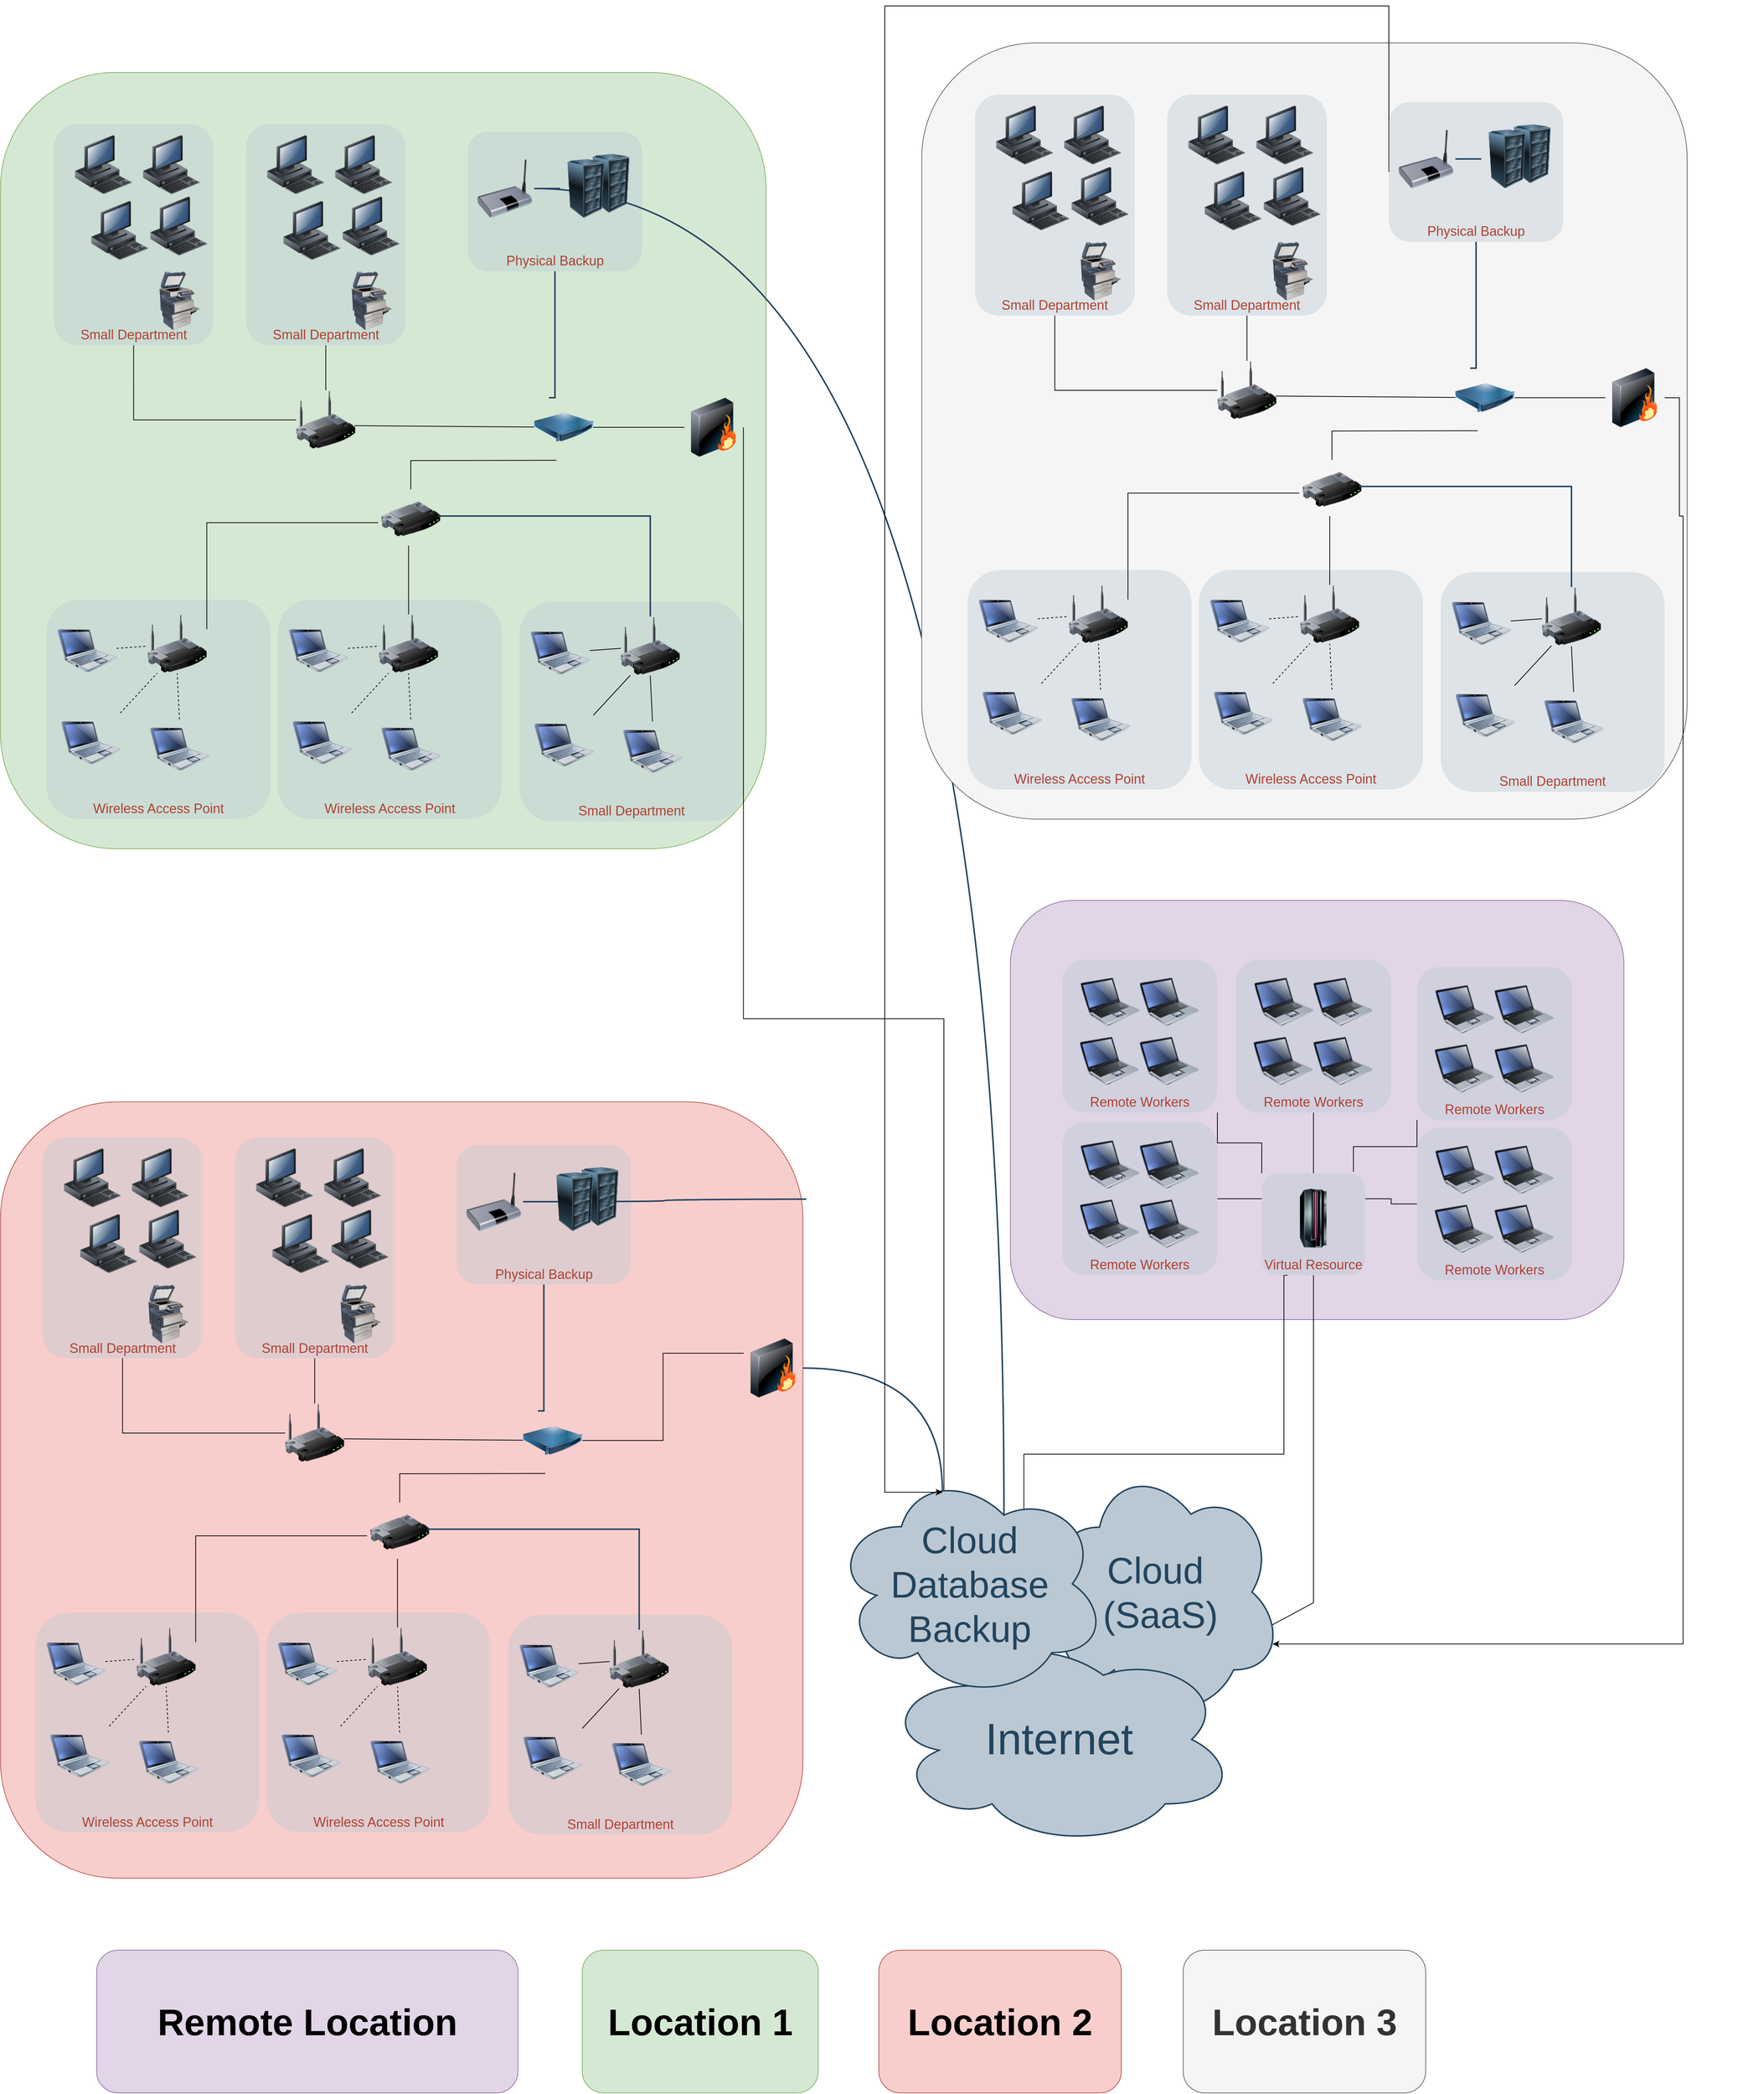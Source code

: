 <mxfile version="13.6.6" type="github"><diagram id="a45cf8ec-cd66-6f27-3ac3-be6e809c9e4a" name="Page-1"><mxGraphModel dx="6394" dy="4985" grid="1" gridSize="10" guides="1" tooltips="1" connect="1" arrows="1" fold="1" page="1" pageScale="1" pageWidth="827" pageHeight="1169" background="#ffffff" math="0" shadow="0"><root><mxCell id="0"/><mxCell id="1" parent="0"/><mxCell id="q3x9GQ3q8c6HSs58b1PT-299" value="" style="rounded=1;whiteSpace=wrap;html=1;fillColor=#e1d5e7;strokeColor=#9673a6;" parent="1" vertex="1"><mxGeometry x="-220" y="-760" width="830" height="567" as="geometry"/></mxCell><mxCell id="q3x9GQ3q8c6HSs58b1PT-297" value="" style="rounded=1;whiteSpace=wrap;html=1;fillColor=#d5e8d4;strokeColor=#82b366;" parent="1" vertex="1"><mxGeometry x="-1586.25" y="-1880" width="1035.5" height="1050" as="geometry"/></mxCell><mxCell id="q3x9GQ3q8c6HSs58b1PT-298" value="" style="rounded=1;whiteSpace=wrap;html=1;fillColor=#f8cecc;strokeColor=#b85450;" parent="1" vertex="1"><mxGeometry x="-1586.25" y="-487.5" width="1085.5" height="1050" as="geometry"/></mxCell><mxCell id="q3x9GQ3q8c6HSs58b1PT-214" style="edgeStyle=orthogonalEdgeStyle;rounded=0;orthogonalLoop=1;jettySize=auto;html=1;exitX=0.25;exitY=1;exitDx=0;exitDy=0;entryX=0.4;entryY=0.1;entryDx=0;entryDy=0;entryPerimeter=0;endArrow=none;endFill=0;" parent="1" source="0oOMgRd8COvtGgb4vuIL-229" target="19" edge="1"><mxGeometry relative="1" as="geometry"><Array as="points"><mxPoint x="150" y="-253"/><mxPoint x="150" y="-11"/><mxPoint x="-202" y="-11"/></Array></mxGeometry></mxCell><mxCell id="0oOMgRd8COvtGgb4vuIL-229" value="Virtual Resource" style="rounded=1;whiteSpace=wrap;html=1;shadow=0;strokeColor=none;fillColor=#BAC8D3;gradientColor=none;fontSize=18;fontColor=#AE4132;fontStyle=0;verticalAlign=bottom;opacity=40;strokeWidth=3;" parent="1" vertex="1"><mxGeometry x="120" y="-391" width="140" height="138" as="geometry"/></mxCell><mxCell id="0oOMgRd8COvtGgb4vuIL-195" value="Physical Backup" style="rounded=1;whiteSpace=wrap;html=1;shadow=0;strokeColor=none;fillColor=#BAC8D3;gradientColor=none;fontSize=18;fontColor=#AE4132;fontStyle=0;verticalAlign=bottom;opacity=40;strokeWidth=3;" parent="1" vertex="1"><mxGeometry x="-969.25" y="-429.5" width="236" height="189" as="geometry"/></mxCell><mxCell id="14" value="Small Department" style="rounded=1;whiteSpace=wrap;html=1;shadow=0;strokeColor=none;fillColor=#BAC8D3;gradientColor=none;fontSize=18;fontColor=#AE4132;fontStyle=0;verticalAlign=bottom;opacity=40;strokeWidth=3;" parent="1" vertex="1"><mxGeometry x="-899.25" y="206.5" width="303" height="297" as="geometry"/></mxCell><mxCell id="q3x9GQ3q8c6HSs58b1PT-209" value="" style="edgeStyle=orthogonalEdgeStyle;rounded=0;orthogonalLoop=1;jettySize=auto;html=1;endArrow=none;endFill=0;" parent="1" source="16" target="55" edge="1"><mxGeometry relative="1" as="geometry"/></mxCell><mxCell id="16" value="Small Department" style="rounded=1;whiteSpace=wrap;html=1;shadow=0;strokeColor=none;fillColor=#BAC8D3;gradientColor=none;fontSize=18;fontColor=#AE4132;verticalAlign=bottom;fontStyle=0;opacity=40;strokeWidth=3;" parent="1" vertex="1"><mxGeometry x="-1269.25" y="-439.5" width="216" height="299" as="geometry"/></mxCell><mxCell id="0oOMgRd8COvtGgb4vuIL-230" style="edgeStyle=none;rounded=0;orthogonalLoop=1;jettySize=auto;html=1;entryX=0.5;entryY=1;entryDx=0;entryDy=0;endArrow=none;endFill=0;" parent="1" source="19" target="0oOMgRd8COvtGgb4vuIL-229" edge="1"><mxGeometry relative="1" as="geometry"><Array as="points"><mxPoint x="190" y="190"/></Array></mxGeometry></mxCell><mxCell id="23" value="" style="image;html=1;image=img/lib/clip_art/networking/Bridge_128x128.png;shadow=0;strokeColor=#000000;fillColor=#FFFFFF;gradientColor=none;fontSize=18;fontColor=#F08705;fontStyle=0" parent="1" vertex="1"><mxGeometry x="-959.25" y="-392.5" width="80" height="80" as="geometry"/></mxCell><mxCell id="q3x9GQ3q8c6HSs58b1PT-212" style="edgeStyle=orthogonalEdgeStyle;rounded=0;orthogonalLoop=1;jettySize=auto;html=1;exitX=0.55;exitY=0.95;exitDx=0;exitDy=0;exitPerimeter=0;entryX=0.07;entryY=0.4;entryDx=0;entryDy=0;entryPerimeter=0;endArrow=none;endFill=0;" parent="1" source="49" target="19" edge="1"><mxGeometry relative="1" as="geometry"/></mxCell><mxCell id="0oOMgRd8COvtGgb4vuIL-209" style="edgeStyle=none;rounded=0;orthogonalLoop=1;jettySize=auto;html=1;exitX=0.5;exitY=0;exitDx=0;exitDy=0;entryX=0.375;entryY=1.058;entryDx=0;entryDy=0;entryPerimeter=0;endArrow=none;endFill=0;" parent="1" source="53" target="162" edge="1"><mxGeometry relative="1" as="geometry"><Array as="points"><mxPoint x="-1046.25" y="15.5"/></Array></mxGeometry></mxCell><mxCell id="53" value="" style="image;html=1;image=img/lib/clip_art/networking/Router_128x128.png;shadow=0;strokeColor=#000000;fillColor=#FFFFFF;gradientColor=none;fontSize=18;fontColor=#F08705;fontStyle=0" parent="1" vertex="1"><mxGeometry x="-1086.25" y="54.5" width="80" height="80" as="geometry"/></mxCell><mxCell id="0oOMgRd8COvtGgb4vuIL-205" value="" style="edgeStyle=none;rounded=0;orthogonalLoop=1;jettySize=auto;html=1;endArrow=none;endFill=0;exitX=0.986;exitY=0.597;exitDx=0;exitDy=0;exitPerimeter=0;" parent="1" source="55" target="162" edge="1"><mxGeometry relative="1" as="geometry"/></mxCell><mxCell id="q3x9GQ3q8c6HSs58b1PT-211" value="" style="edgeStyle=orthogonalEdgeStyle;rounded=0;orthogonalLoop=1;jettySize=auto;html=1;entryX=0.5;entryY=1;entryDx=0;entryDy=0;endArrow=none;endFill=0;" parent="1" source="55" target="q3x9GQ3q8c6HSs58b1PT-172" edge="1"><mxGeometry relative="1" as="geometry"><mxPoint x="-1389.25" y="-49.5" as="targetPoint"/></mxGeometry></mxCell><mxCell id="55" value="" style="image;html=1;image=img/lib/clip_art/networking/Wireless_Router_128x128.png;shadow=0;strokeColor=#000000;fillColor=#FFFFFF;gradientColor=none;fontSize=18;fontColor=#F08705;fontStyle=0" parent="1" vertex="1"><mxGeometry x="-1201.25" y="-79.5" width="80" height="80" as="geometry"/></mxCell><mxCell id="0oOMgRd8COvtGgb4vuIL-182" value="" style="edgeStyle=none;rounded=0;orthogonalLoop=1;jettySize=auto;html=1;endArrow=none;endFill=0;" parent="1" source="63" target="75" edge="1"><mxGeometry relative="1" as="geometry"/></mxCell><mxCell id="63" value="" style="image;html=1;image=img/lib/clip_art/computers/Netbook_128x128.png;shadow=0;strokeColor=#000000;fillColor=#FFFFFF;gradientColor=none;fontSize=18;fontColor=#F08705;fontStyle=0" parent="1" vertex="1"><mxGeometry x="-884.25" y="235.5" width="80" height="80" as="geometry"/></mxCell><mxCell id="0oOMgRd8COvtGgb4vuIL-180" style="edgeStyle=none;rounded=0;orthogonalLoop=1;jettySize=auto;html=1;exitX=0.5;exitY=0;exitDx=0;exitDy=0;entryX=0.5;entryY=1;entryDx=0;entryDy=0;endArrow=none;endFill=0;" parent="1" source="65" target="75" edge="1"><mxGeometry relative="1" as="geometry"/></mxCell><mxCell id="65" value="" style="image;html=1;image=img/lib/clip_art/computers/Netbook_128x128.png;shadow=0;strokeColor=#000000;fillColor=#FFFFFF;gradientColor=none;fontSize=18;fontColor=#F08705;fontStyle=0" parent="1" vertex="1"><mxGeometry x="-759.25" y="368.5" width="80" height="80" as="geometry"/></mxCell><mxCell id="75" value="" style="image;html=1;image=img/lib/clip_art/networking/Wireless_Router_128x128.png;shadow=0;strokeColor=#000000;fillColor=#FFFFFF;gradientColor=none;fontSize=18;fontColor=#F08705;fontStyle=0" parent="1" vertex="1"><mxGeometry x="-762.25" y="226.5" width="80" height="80" as="geometry"/></mxCell><mxCell id="79" value="" style="image;html=1;image=img/lib/clip_art/computers/Workstation_128x128.png;shadow=0;strokeColor=#000000;fillColor=#FFFFFF;gradientColor=none;fontSize=18;fontColor=#F08705;fontStyle=0" parent="1" vertex="1"><mxGeometry x="-1150.25" y="-424.5" width="80" height="80" as="geometry"/></mxCell><mxCell id="80" value="" style="image;html=1;image=img/lib/clip_art/computers/Workstation_128x128.png;shadow=0;strokeColor=#000000;fillColor=#FFFFFF;gradientColor=none;fontSize=18;fontColor=#F08705;fontStyle=0" parent="1" vertex="1"><mxGeometry x="-1242.25" y="-424.5" width="80" height="80" as="geometry"/></mxCell><mxCell id="82" value="" style="image;html=1;image=img/lib/clip_art/networking/Firewall_128x128.png;shadow=0;strokeColor=#000000;fillColor=#FFFFFF;gradientColor=none;fontSize=18;fontColor=#F08705;fontStyle=0" parent="1" vertex="1"><mxGeometry x="-580.75" y="-167.5" width="80" height="80" as="geometry"/></mxCell><mxCell id="83" style="edgeStyle=none;rounded=0;html=1;fontSize=18;fontColor=#F08705;endArrow=none;endFill=0;strokeColor=#23445D;strokeWidth=2;fontStyle=0" parent="1" target="23" edge="1"><mxGeometry relative="1" as="geometry"><mxPoint x="-844.25" y="-352.5" as="sourcePoint"/></mxGeometry></mxCell><mxCell id="109" style="edgeStyle=orthogonalEdgeStyle;rounded=0;html=1;startArrow=none;startFill=0;endArrow=none;endFill=0;fontSize=18;fontColor=#F08705;strokeColor=#23445D;strokeWidth=2;curved=1;fontStyle=0;exitX=1;exitY=0.5;exitDx=0;exitDy=0;entryX=0.4;entryY=0.1;entryDx=0;entryDy=0;entryPerimeter=0;" parent="1" source="82" target="49" edge="1"><mxGeometry relative="1" as="geometry"><mxPoint x="395.75" y="2.5" as="sourcePoint"/><mxPoint x="-337.11" y="-74.2" as="targetPoint"/></mxGeometry></mxCell><mxCell id="115" style="edgeStyle=orthogonalEdgeStyle;rounded=0;html=1;startArrow=none;startFill=0;endArrow=none;endFill=0;fontSize=18;fontColor=#F08705;strokeColor=#23445D;strokeWidth=2;curved=1;fontStyle=0" parent="1" source="23" edge="1"><mxGeometry relative="1" as="geometry"><mxPoint x="-496.25" y="-356.0" as="targetPoint"/></mxGeometry></mxCell><mxCell id="142" style="edgeStyle=none;rounded=0;html=1;startArrow=none;startFill=0;endArrow=none;endFill=0;fontSize=18;fontColor=#F08705;strokeColor=#23445D;strokeWidth=2;fontStyle=0" parent="1" target="75" edge="1"><mxGeometry relative="1" as="geometry"><Array as="points"><mxPoint x="-722.25" y="90.5"/></Array><mxPoint x="-1009.25" y="90.5" as="sourcePoint"/></mxGeometry></mxCell><mxCell id="149" value="" style="edgeStyle=elbowEdgeStyle;strokeWidth=2;rounded=0;endArrow=none;startArrow=none;startSize=10;endSize=10;dashed=0;html=1;strokeColor=#23445D;fontSize=18;fontColor=#F08705;startFill=0;endFill=0;fontStyle=0" parent="1" source="65" edge="1"><mxGeometry relative="1" as="geometry"><mxPoint x="-921.622" y="332.698" as="sourcePoint"/><mxPoint x="-718.721" y="448.5" as="targetPoint"/></mxGeometry></mxCell><mxCell id="151" value="" style="edgeStyle=elbowEdgeStyle;strokeWidth=2;rounded=0;endArrow=none;startArrow=none;startSize=10;endSize=10;dashed=0;html=1;strokeColor=#23445D;fontSize=18;fontColor=#F08705;startFill=0;endFill=0;fontStyle=0;exitX=0.5;exitY=1;exitDx=0;exitDy=0;entryX=0.25;entryY=0;entryDx=0;entryDy=0;" parent="1" source="0oOMgRd8COvtGgb4vuIL-195" target="162" edge="1"><mxGeometry relative="1" as="geometry"><mxPoint x="-523.426" y="-523.5" as="sourcePoint"/><mxPoint x="-979.25" y="-180.5" as="targetPoint"/><Array as="points"><mxPoint x="-851.25" y="-180.5"/></Array></mxGeometry></mxCell><mxCell id="156" value="" style="image;html=1;image=img/lib/clip_art/computers/Workstation_128x128.png;shadow=0;strokeColor=#000000;fillColor=#FFFFFF;gradientColor=none;fontSize=18;fontColor=#F08705;fontStyle=0" parent="1" vertex="1"><mxGeometry x="-1220.25" y="-335.5" width="80" height="80" as="geometry"/></mxCell><mxCell id="q3x9GQ3q8c6HSs58b1PT-213" style="edgeStyle=orthogonalEdgeStyle;rounded=0;orthogonalLoop=1;jettySize=auto;html=1;exitX=1;exitY=0.5;exitDx=0;exitDy=0;entryX=0;entryY=0.25;entryDx=0;entryDy=0;endArrow=none;endFill=0;" parent="1" source="162" target="82" edge="1"><mxGeometry relative="1" as="geometry"/></mxCell><mxCell id="162" value="" style="image;html=1;image=img/lib/clip_art/networking/Concentrator_128x128.png;shadow=0;strokeColor=#000000;fillColor=#F2F2F2;gradientColor=none;fontSize=18;fontColor=#F08705;fontStyle=0" parent="1" vertex="1"><mxGeometry x="-879.25" y="-69.5" width="80" height="80" as="geometry"/></mxCell><mxCell id="171" style="edgeStyle=orthogonalEdgeStyle;rounded=0;jumpStyle=none;html=1;exitX=0;exitY=0.5;entryX=0;entryY=0.5;shadow=0;labelBackgroundColor=none;startArrow=none;startFill=0;endArrow=classic;endFill=1;endSize=6;jettySize=auto;orthogonalLoop=1;strokeColor=#23445D;strokeWidth=2;fillColor=#F08705;fontFamily=Helvetica;fontSize=14;fontColor=#F08705;align=left;fontStyle=0" parent="1" edge="1"><mxGeometry relative="1" as="geometry"><mxPoint x="-687.25" y="-490" as="sourcePoint"/><mxPoint x="-687.25" y="-490" as="targetPoint"/></mxGeometry></mxCell><mxCell id="0oOMgRd8COvtGgb4vuIL-181" style="edgeStyle=none;rounded=0;orthogonalLoop=1;jettySize=auto;html=1;exitX=1;exitY=0;exitDx=0;exitDy=0;entryX=0.162;entryY=0.994;entryDx=0;entryDy=0;entryPerimeter=0;endArrow=none;endFill=0;" parent="1" source="64" target="75" edge="1"><mxGeometry relative="1" as="geometry"/></mxCell><mxCell id="64" value="" style="image;html=1;image=img/lib/clip_art/computers/Netbook_128x128.png;shadow=0;strokeColor=#000000;fillColor=#FFFFFF;gradientColor=none;fontSize=18;fontColor=#F08705;fontStyle=0" parent="1" vertex="1"><mxGeometry x="-879.25" y="360" width="80" height="80" as="geometry"/></mxCell><mxCell id="0oOMgRd8COvtGgb4vuIL-183" value="Wireless Access Point" style="rounded=1;whiteSpace=wrap;html=1;shadow=0;strokeColor=none;fillColor=#BAC8D3;gradientColor=none;fontSize=18;fontColor=#AE4132;fontStyle=0;verticalAlign=bottom;opacity=40;strokeWidth=3;" parent="1" vertex="1"><mxGeometry x="-1226.25" y="203.5" width="303" height="297" as="geometry"/></mxCell><mxCell id="0oOMgRd8COvtGgb4vuIL-184" value="" style="edgeStyle=none;rounded=0;orthogonalLoop=1;jettySize=auto;html=1;endArrow=none;endFill=0;dashed=1;" parent="1" source="0oOMgRd8COvtGgb4vuIL-185" target="0oOMgRd8COvtGgb4vuIL-188" edge="1"><mxGeometry relative="1" as="geometry"/></mxCell><mxCell id="0oOMgRd8COvtGgb4vuIL-185" value="" style="image;html=1;image=img/lib/clip_art/computers/Netbook_128x128.png;shadow=0;strokeColor=#000000;fillColor=#FFFFFF;gradientColor=none;fontSize=18;fontColor=#F08705;fontStyle=0" parent="1" vertex="1"><mxGeometry x="-1211.25" y="232.5" width="80" height="80" as="geometry"/></mxCell><mxCell id="0oOMgRd8COvtGgb4vuIL-186" style="edgeStyle=none;rounded=0;orthogonalLoop=1;jettySize=auto;html=1;exitX=0.5;exitY=0;exitDx=0;exitDy=0;entryX=0.5;entryY=1;entryDx=0;entryDy=0;endArrow=none;endFill=0;dashed=1;" parent="1" source="0oOMgRd8COvtGgb4vuIL-187" target="0oOMgRd8COvtGgb4vuIL-188" edge="1"><mxGeometry relative="1" as="geometry"/></mxCell><mxCell id="0oOMgRd8COvtGgb4vuIL-187" value="" style="image;html=1;image=img/lib/clip_art/computers/Netbook_128x128.png;shadow=0;strokeColor=#000000;fillColor=#FFFFFF;gradientColor=none;fontSize=18;fontColor=#F08705;fontStyle=0" parent="1" vertex="1"><mxGeometry x="-1086.25" y="365.5" width="80" height="80" as="geometry"/></mxCell><mxCell id="0oOMgRd8COvtGgb4vuIL-208" value="" style="edgeStyle=none;rounded=0;orthogonalLoop=1;jettySize=auto;html=1;endArrow=none;endFill=0;" parent="1" source="0oOMgRd8COvtGgb4vuIL-188" edge="1"><mxGeometry relative="1" as="geometry"><mxPoint x="-1049.25" y="130.5" as="targetPoint"/></mxGeometry></mxCell><mxCell id="0oOMgRd8COvtGgb4vuIL-188" value="" style="image;html=1;image=img/lib/clip_art/networking/Wireless_Router_128x128.png;shadow=0;strokeColor=#000000;fillColor=#FFFFFF;gradientColor=none;fontSize=18;fontColor=#F08705;fontStyle=0" parent="1" vertex="1"><mxGeometry x="-1089.25" y="223.5" width="80" height="80" as="geometry"/></mxCell><mxCell id="0oOMgRd8COvtGgb4vuIL-189" value="" style="edgeStyle=elbowEdgeStyle;strokeWidth=2;rounded=0;endArrow=none;startArrow=none;startSize=10;endSize=10;dashed=0;html=1;strokeColor=#23445D;fontSize=18;fontColor=#F08705;startFill=0;endFill=0;fontStyle=0" parent="1" source="0oOMgRd8COvtGgb4vuIL-187" edge="1"><mxGeometry relative="1" as="geometry"><mxPoint x="-1248.622" y="329.698" as="sourcePoint"/><mxPoint x="-1045.721" y="445.5" as="targetPoint"/></mxGeometry></mxCell><mxCell id="0oOMgRd8COvtGgb4vuIL-190" style="edgeStyle=none;rounded=0;orthogonalLoop=1;jettySize=auto;html=1;exitX=1;exitY=0;exitDx=0;exitDy=0;entryX=0.162;entryY=0.994;entryDx=0;entryDy=0;entryPerimeter=0;endArrow=none;endFill=0;dashed=1;" parent="1" source="0oOMgRd8COvtGgb4vuIL-191" target="0oOMgRd8COvtGgb4vuIL-188" edge="1"><mxGeometry relative="1" as="geometry"/></mxCell><mxCell id="0oOMgRd8COvtGgb4vuIL-191" value="" style="image;html=1;image=img/lib/clip_art/computers/Netbook_128x128.png;shadow=0;strokeColor=#000000;fillColor=#FFFFFF;gradientColor=none;fontSize=18;fontColor=#F08705;fontStyle=0" parent="1" vertex="1"><mxGeometry x="-1206.25" y="357" width="80" height="80" as="geometry"/></mxCell><mxCell id="0oOMgRd8COvtGgb4vuIL-192" value="" style="image;html=1;image=img/lib/clip_art/computers/Printer_Commercial_128x128.png" parent="1" vertex="1"><mxGeometry x="-1139.25" y="-240.5" width="80" height="80" as="geometry"/></mxCell><mxCell id="0oOMgRd8COvtGgb4vuIL-193" value="" style="image;html=1;image=img/lib/clip_art/computers/Server_Rack_128x128.png" parent="1" vertex="1"><mxGeometry x="-815.25" y="-399.5" width="80" height="80" as="geometry"/></mxCell><mxCell id="0oOMgRd8COvtGgb4vuIL-194" value="" style="image;html=1;image=img/lib/clip_art/computers/Server_Rack_128x128.png" parent="1" vertex="1"><mxGeometry x="-849.25" y="-392.5" width="80" height="80" as="geometry"/></mxCell><mxCell id="0oOMgRd8COvtGgb4vuIL-196" value="Wireless Access Point" style="rounded=1;whiteSpace=wrap;html=1;shadow=0;strokeColor=none;fillColor=#BAC8D3;gradientColor=none;fontSize=18;fontColor=#AE4132;fontStyle=0;verticalAlign=bottom;opacity=40;strokeWidth=3;" parent="1" vertex="1"><mxGeometry x="-1539.25" y="203.5" width="303" height="297" as="geometry"/></mxCell><mxCell id="0oOMgRd8COvtGgb4vuIL-197" value="" style="edgeStyle=none;rounded=0;orthogonalLoop=1;jettySize=auto;html=1;endArrow=none;endFill=0;dashed=1;" parent="1" source="0oOMgRd8COvtGgb4vuIL-198" target="0oOMgRd8COvtGgb4vuIL-201" edge="1"><mxGeometry relative="1" as="geometry"/></mxCell><mxCell id="0oOMgRd8COvtGgb4vuIL-198" value="" style="image;html=1;image=img/lib/clip_art/computers/Netbook_128x128.png;shadow=0;strokeColor=#000000;fillColor=#FFFFFF;gradientColor=none;fontSize=18;fontColor=#F08705;fontStyle=0" parent="1" vertex="1"><mxGeometry x="-1524.25" y="232.5" width="80" height="80" as="geometry"/></mxCell><mxCell id="0oOMgRd8COvtGgb4vuIL-199" style="edgeStyle=none;rounded=0;orthogonalLoop=1;jettySize=auto;html=1;exitX=0.5;exitY=0;exitDx=0;exitDy=0;entryX=0.5;entryY=1;entryDx=0;entryDy=0;endArrow=none;endFill=0;dashed=1;" parent="1" source="0oOMgRd8COvtGgb4vuIL-200" target="0oOMgRd8COvtGgb4vuIL-201" edge="1"><mxGeometry relative="1" as="geometry"/></mxCell><mxCell id="0oOMgRd8COvtGgb4vuIL-200" value="" style="image;html=1;image=img/lib/clip_art/computers/Netbook_128x128.png;shadow=0;strokeColor=#000000;fillColor=#FFFFFF;gradientColor=none;fontSize=18;fontColor=#F08705;fontStyle=0" parent="1" vertex="1"><mxGeometry x="-1399.25" y="365.5" width="80" height="80" as="geometry"/></mxCell><mxCell id="0oOMgRd8COvtGgb4vuIL-207" style="edgeStyle=none;rounded=0;orthogonalLoop=1;jettySize=auto;html=1;exitX=1;exitY=0.25;exitDx=0;exitDy=0;entryX=-0.014;entryY=0.612;entryDx=0;entryDy=0;entryPerimeter=0;endArrow=none;endFill=0;" parent="1" source="0oOMgRd8COvtGgb4vuIL-201" edge="1"><mxGeometry relative="1" as="geometry"><Array as="points"><mxPoint x="-1322.25" y="99.5"/></Array><mxPoint x="-1090.37" y="99.46" as="targetPoint"/></mxGeometry></mxCell><mxCell id="0oOMgRd8COvtGgb4vuIL-201" value="" style="image;html=1;image=img/lib/clip_art/networking/Wireless_Router_128x128.png;shadow=0;strokeColor=#000000;fillColor=#FFFFFF;gradientColor=none;fontSize=18;fontColor=#F08705;fontStyle=0" parent="1" vertex="1"><mxGeometry x="-1402.25" y="223.5" width="80" height="80" as="geometry"/></mxCell><mxCell id="0oOMgRd8COvtGgb4vuIL-202" value="" style="edgeStyle=elbowEdgeStyle;strokeWidth=2;rounded=0;endArrow=none;startArrow=none;startSize=10;endSize=10;dashed=0;html=1;strokeColor=#23445D;fontSize=18;fontColor=#F08705;startFill=0;endFill=0;fontStyle=0" parent="1" source="0oOMgRd8COvtGgb4vuIL-200" edge="1"><mxGeometry relative="1" as="geometry"><mxPoint x="-1561.622" y="329.698" as="sourcePoint"/><mxPoint x="-1358.721" y="445.5" as="targetPoint"/></mxGeometry></mxCell><mxCell id="0oOMgRd8COvtGgb4vuIL-203" style="edgeStyle=none;rounded=0;orthogonalLoop=1;jettySize=auto;html=1;exitX=1;exitY=0;exitDx=0;exitDy=0;entryX=0.162;entryY=0.994;entryDx=0;entryDy=0;entryPerimeter=0;endArrow=none;endFill=0;dashed=1;" parent="1" source="0oOMgRd8COvtGgb4vuIL-204" target="0oOMgRd8COvtGgb4vuIL-201" edge="1"><mxGeometry relative="1" as="geometry"/></mxCell><mxCell id="0oOMgRd8COvtGgb4vuIL-204" value="" style="image;html=1;image=img/lib/clip_art/computers/Netbook_128x128.png;shadow=0;strokeColor=#000000;fillColor=#FFFFFF;gradientColor=none;fontSize=18;fontColor=#F08705;fontStyle=0" parent="1" vertex="1"><mxGeometry x="-1519.25" y="357" width="80" height="80" as="geometry"/></mxCell><mxCell id="0oOMgRd8COvtGgb4vuIL-222" value="" style="image;html=1;image=img/lib/clip_art/computers/Mainframe_128x128.png" parent="1" vertex="1"><mxGeometry x="150" y="-370" width="80" height="80" as="geometry"/></mxCell><mxCell id="81" value="" style="image;html=1;image=img/lib/clip_art/computers/Workstation_128x128.png;shadow=0;strokeColor=#000000;fillColor=#FFFFFF;gradientColor=none;fontSize=18;fontColor=#F08705;fontStyle=0" parent="1" vertex="1"><mxGeometry x="-1140.25" y="-341.5" width="80" height="80" as="geometry"/></mxCell><mxCell id="q3x9GQ3q8c6HSs58b1PT-172" value="Small Department" style="rounded=1;whiteSpace=wrap;html=1;shadow=0;strokeColor=none;fillColor=#BAC8D3;gradientColor=none;fontSize=18;fontColor=#AE4132;verticalAlign=bottom;fontStyle=0;opacity=40;strokeWidth=3;" parent="1" vertex="1"><mxGeometry x="-1529.25" y="-439.5" width="216" height="299" as="geometry"/></mxCell><mxCell id="q3x9GQ3q8c6HSs58b1PT-173" value="" style="image;html=1;image=img/lib/clip_art/computers/Workstation_128x128.png;shadow=0;strokeColor=#000000;fillColor=#FFFFFF;gradientColor=none;fontSize=18;fontColor=#F08705;fontStyle=0" parent="1" vertex="1"><mxGeometry x="-1410.25" y="-424.5" width="80" height="80" as="geometry"/></mxCell><mxCell id="q3x9GQ3q8c6HSs58b1PT-174" value="" style="image;html=1;image=img/lib/clip_art/computers/Workstation_128x128.png;shadow=0;strokeColor=#000000;fillColor=#FFFFFF;gradientColor=none;fontSize=18;fontColor=#F08705;fontStyle=0" parent="1" vertex="1"><mxGeometry x="-1502.25" y="-424.5" width="80" height="80" as="geometry"/></mxCell><mxCell id="q3x9GQ3q8c6HSs58b1PT-176" value="" style="image;html=1;image=img/lib/clip_art/computers/Workstation_128x128.png;shadow=0;strokeColor=#000000;fillColor=#FFFFFF;gradientColor=none;fontSize=18;fontColor=#F08705;fontStyle=0" parent="1" vertex="1"><mxGeometry x="-1480.25" y="-335.5" width="80" height="80" as="geometry"/></mxCell><mxCell id="q3x9GQ3q8c6HSs58b1PT-177" value="" style="image;html=1;image=img/lib/clip_art/computers/Printer_Commercial_128x128.png" parent="1" vertex="1"><mxGeometry x="-1399.25" y="-240.5" width="80" height="80" as="geometry"/></mxCell><mxCell id="q3x9GQ3q8c6HSs58b1PT-178" value="" style="image;html=1;image=img/lib/clip_art/computers/Workstation_128x128.png;shadow=0;strokeColor=#000000;fillColor=#FFFFFF;gradientColor=none;fontSize=18;fontColor=#F08705;fontStyle=0" parent="1" vertex="1"><mxGeometry x="-1400.25" y="-341.5" width="80" height="80" as="geometry"/></mxCell><mxCell id="q3x9GQ3q8c6HSs58b1PT-235" style="edgeStyle=orthogonalEdgeStyle;rounded=0;orthogonalLoop=1;jettySize=auto;html=1;exitX=0.5;exitY=1;exitDx=0;exitDy=0;entryX=0.5;entryY=0;entryDx=0;entryDy=0;endArrow=none;endFill=0;" parent="1" source="q3x9GQ3q8c6HSs58b1PT-190" target="0oOMgRd8COvtGgb4vuIL-229" edge="1"><mxGeometry relative="1" as="geometry"/></mxCell><mxCell id="q3x9GQ3q8c6HSs58b1PT-190" value="Remote Workers" style="rounded=1;whiteSpace=wrap;html=1;shadow=0;strokeColor=none;fillColor=#BAC8D3;gradientColor=none;fontSize=18;fontColor=#AE4132;verticalAlign=bottom;fontStyle=0;opacity=40;strokeWidth=3;" parent="1" vertex="1"><mxGeometry x="85" y="-680" width="210" height="207" as="geometry"/></mxCell><mxCell id="q3x9GQ3q8c6HSs58b1PT-191" value="" style="image;html=1;image=img/lib/clip_art/computers/Laptop_128x128.png;shadow=0;strokeColor=#000000;fillColor=#FFFFFF;gradientColor=none;fontSize=18;fontColor=#F08705;fontStyle=0" parent="1" vertex="1"><mxGeometry x="110" y="-663" width="80" height="80" as="geometry"/></mxCell><mxCell id="q3x9GQ3q8c6HSs58b1PT-192" value="" style="image;html=1;image=img/lib/clip_art/computers/Laptop_128x128.png;shadow=0;strokeColor=#000000;fillColor=#FFFFFF;gradientColor=none;fontSize=18;fontColor=#F08705;fontStyle=0" parent="1" vertex="1"><mxGeometry x="190" y="-663" width="80" height="80" as="geometry"/></mxCell><mxCell id="q3x9GQ3q8c6HSs58b1PT-193" value="" style="image;html=1;image=img/lib/clip_art/computers/Laptop_128x128.png;shadow=0;strokeColor=#000000;fillColor=#FFFFFF;gradientColor=none;fontSize=18;fontColor=#F08705;fontStyle=0" parent="1" vertex="1"><mxGeometry x="109" y="-583" width="80" height="80" as="geometry"/></mxCell><mxCell id="q3x9GQ3q8c6HSs58b1PT-194" value="" style="image;html=1;image=img/lib/clip_art/computers/Laptop_128x128.png;shadow=0;strokeColor=#000000;fillColor=#FFFFFF;gradientColor=none;fontSize=18;fontColor=#F08705;fontStyle=0" parent="1" vertex="1"><mxGeometry x="190" y="-583" width="80" height="80" as="geometry"/></mxCell><mxCell id="q3x9GQ3q8c6HSs58b1PT-195" value="" style="group" parent="1" vertex="1" connectable="0"><mxGeometry x="-150" y="-460" width="210" height="207" as="geometry"/></mxCell><mxCell id="13" value="Remote Workers" style="rounded=1;whiteSpace=wrap;html=1;shadow=0;strokeColor=none;fillColor=#BAC8D3;gradientColor=none;fontSize=18;fontColor=#AE4132;verticalAlign=bottom;fontStyle=0;opacity=40;strokeWidth=3;" parent="q3x9GQ3q8c6HSs58b1PT-195" vertex="1"><mxGeometry width="210" height="207" as="geometry"/></mxCell><mxCell id="111" value="" style="image;html=1;image=img/lib/clip_art/computers/Laptop_128x128.png;shadow=0;strokeColor=#000000;fillColor=#FFFFFF;gradientColor=none;fontSize=18;fontColor=#F08705;fontStyle=0" parent="q3x9GQ3q8c6HSs58b1PT-195" vertex="1"><mxGeometry x="25" y="17" width="80" height="80" as="geometry"/></mxCell><mxCell id="112" value="" style="image;html=1;image=img/lib/clip_art/computers/Laptop_128x128.png;shadow=0;strokeColor=#000000;fillColor=#FFFFFF;gradientColor=none;fontSize=18;fontColor=#F08705;fontStyle=0" parent="q3x9GQ3q8c6HSs58b1PT-195" vertex="1"><mxGeometry x="105" y="17" width="80" height="80" as="geometry"/></mxCell><mxCell id="113" value="" style="image;html=1;image=img/lib/clip_art/computers/Laptop_128x128.png;shadow=0;strokeColor=#000000;fillColor=#FFFFFF;gradientColor=none;fontSize=18;fontColor=#F08705;fontStyle=0" parent="q3x9GQ3q8c6HSs58b1PT-195" vertex="1"><mxGeometry x="24" y="97" width="80" height="80" as="geometry"/></mxCell><mxCell id="114" value="" style="image;html=1;image=img/lib/clip_art/computers/Laptop_128x128.png;shadow=0;strokeColor=#000000;fillColor=#FFFFFF;gradientColor=none;fontSize=18;fontColor=#F08705;fontStyle=0" parent="q3x9GQ3q8c6HSs58b1PT-195" vertex="1"><mxGeometry x="105" y="97" width="80" height="80" as="geometry"/></mxCell><mxCell id="q3x9GQ3q8c6HSs58b1PT-196" value="" style="group" parent="1" vertex="1" connectable="0"><mxGeometry x="-150" y="-680" width="210" height="207" as="geometry"/></mxCell><mxCell id="q3x9GQ3q8c6HSs58b1PT-197" value="Remote Workers" style="rounded=1;whiteSpace=wrap;html=1;shadow=0;strokeColor=none;fillColor=#BAC8D3;gradientColor=none;fontSize=18;fontColor=#AE4132;verticalAlign=bottom;fontStyle=0;opacity=40;strokeWidth=3;" parent="q3x9GQ3q8c6HSs58b1PT-196" vertex="1"><mxGeometry width="210" height="207" as="geometry"/></mxCell><mxCell id="q3x9GQ3q8c6HSs58b1PT-198" value="" style="image;html=1;image=img/lib/clip_art/computers/Laptop_128x128.png;shadow=0;strokeColor=#000000;fillColor=#FFFFFF;gradientColor=none;fontSize=18;fontColor=#F08705;fontStyle=0" parent="q3x9GQ3q8c6HSs58b1PT-196" vertex="1"><mxGeometry x="25" y="17" width="80" height="80" as="geometry"/></mxCell><mxCell id="q3x9GQ3q8c6HSs58b1PT-199" value="" style="image;html=1;image=img/lib/clip_art/computers/Laptop_128x128.png;shadow=0;strokeColor=#000000;fillColor=#FFFFFF;gradientColor=none;fontSize=18;fontColor=#F08705;fontStyle=0" parent="q3x9GQ3q8c6HSs58b1PT-196" vertex="1"><mxGeometry x="105" y="17" width="80" height="80" as="geometry"/></mxCell><mxCell id="q3x9GQ3q8c6HSs58b1PT-200" value="" style="image;html=1;image=img/lib/clip_art/computers/Laptop_128x128.png;shadow=0;strokeColor=#000000;fillColor=#FFFFFF;gradientColor=none;fontSize=18;fontColor=#F08705;fontStyle=0" parent="q3x9GQ3q8c6HSs58b1PT-196" vertex="1"><mxGeometry x="24" y="97" width="80" height="80" as="geometry"/></mxCell><mxCell id="q3x9GQ3q8c6HSs58b1PT-201" value="" style="image;html=1;image=img/lib/clip_art/computers/Laptop_128x128.png;shadow=0;strokeColor=#000000;fillColor=#FFFFFF;gradientColor=none;fontSize=18;fontColor=#F08705;fontStyle=0" parent="q3x9GQ3q8c6HSs58b1PT-196" vertex="1"><mxGeometry x="105" y="97" width="80" height="80" as="geometry"/></mxCell><mxCell id="q3x9GQ3q8c6HSs58b1PT-224" value="" style="group" parent="1" vertex="1" connectable="0"><mxGeometry x="330" y="-670" width="210" height="207" as="geometry"/></mxCell><mxCell id="q3x9GQ3q8c6HSs58b1PT-202" value="" style="group" parent="q3x9GQ3q8c6HSs58b1PT-224" vertex="1" connectable="0"><mxGeometry width="210" height="207" as="geometry"/></mxCell><mxCell id="q3x9GQ3q8c6HSs58b1PT-203" value="Remote Workers" style="rounded=1;whiteSpace=wrap;html=1;shadow=0;strokeColor=none;fillColor=#BAC8D3;gradientColor=none;fontSize=18;fontColor=#AE4132;verticalAlign=bottom;fontStyle=0;opacity=40;strokeWidth=3;" parent="q3x9GQ3q8c6HSs58b1PT-202" vertex="1"><mxGeometry width="210" height="207" as="geometry"/></mxCell><mxCell id="q3x9GQ3q8c6HSs58b1PT-204" value="" style="image;html=1;image=img/lib/clip_art/computers/Laptop_128x128.png;shadow=0;strokeColor=#000000;fillColor=#FFFFFF;gradientColor=none;fontSize=18;fontColor=#F08705;fontStyle=0" parent="q3x9GQ3q8c6HSs58b1PT-202" vertex="1"><mxGeometry x="25" y="17" width="80" height="80" as="geometry"/></mxCell><mxCell id="q3x9GQ3q8c6HSs58b1PT-205" value="" style="image;html=1;image=img/lib/clip_art/computers/Laptop_128x128.png;shadow=0;strokeColor=#000000;fillColor=#FFFFFF;gradientColor=none;fontSize=18;fontColor=#F08705;fontStyle=0" parent="q3x9GQ3q8c6HSs58b1PT-202" vertex="1"><mxGeometry x="105" y="17" width="80" height="80" as="geometry"/></mxCell><mxCell id="q3x9GQ3q8c6HSs58b1PT-206" value="" style="image;html=1;image=img/lib/clip_art/computers/Laptop_128x128.png;shadow=0;strokeColor=#000000;fillColor=#FFFFFF;gradientColor=none;fontSize=18;fontColor=#F08705;fontStyle=0" parent="q3x9GQ3q8c6HSs58b1PT-202" vertex="1"><mxGeometry x="24" y="97" width="80" height="80" as="geometry"/></mxCell><mxCell id="q3x9GQ3q8c6HSs58b1PT-207" value="" style="image;html=1;image=img/lib/clip_art/computers/Laptop_128x128.png;shadow=0;strokeColor=#000000;fillColor=#FFFFFF;gradientColor=none;fontSize=18;fontColor=#F08705;fontStyle=0" parent="q3x9GQ3q8c6HSs58b1PT-202" vertex="1"><mxGeometry x="105" y="97" width="80" height="80" as="geometry"/></mxCell><mxCell id="q3x9GQ3q8c6HSs58b1PT-225" value="" style="group" parent="1" vertex="1" connectable="0"><mxGeometry x="330" y="-453" width="468" height="553" as="geometry"/></mxCell><mxCell id="q3x9GQ3q8c6HSs58b1PT-226" value="" style="group" parent="q3x9GQ3q8c6HSs58b1PT-225" vertex="1" connectable="0"><mxGeometry width="468" height="553" as="geometry"/></mxCell><mxCell id="q3x9GQ3q8c6HSs58b1PT-227" value="Remote Workers" style="rounded=1;whiteSpace=wrap;html=1;shadow=0;strokeColor=none;fillColor=#BAC8D3;gradientColor=none;fontSize=18;fontColor=#AE4132;verticalAlign=bottom;fontStyle=0;opacity=40;strokeWidth=3;" parent="q3x9GQ3q8c6HSs58b1PT-226" vertex="1"><mxGeometry width="210" height="207" as="geometry"/></mxCell><mxCell id="q3x9GQ3q8c6HSs58b1PT-228" value="" style="image;html=1;image=img/lib/clip_art/computers/Laptop_128x128.png;shadow=0;strokeColor=#000000;fillColor=#FFFFFF;gradientColor=none;fontSize=18;fontColor=#F08705;fontStyle=0" parent="q3x9GQ3q8c6HSs58b1PT-226" vertex="1"><mxGeometry x="25" y="17" width="80" height="80" as="geometry"/></mxCell><mxCell id="q3x9GQ3q8c6HSs58b1PT-229" value="" style="image;html=1;image=img/lib/clip_art/computers/Laptop_128x128.png;shadow=0;strokeColor=#000000;fillColor=#FFFFFF;gradientColor=none;fontSize=18;fontColor=#F08705;fontStyle=0" parent="q3x9GQ3q8c6HSs58b1PT-226" vertex="1"><mxGeometry x="105" y="17" width="80" height="80" as="geometry"/></mxCell><mxCell id="q3x9GQ3q8c6HSs58b1PT-230" value="" style="image;html=1;image=img/lib/clip_art/computers/Laptop_128x128.png;shadow=0;strokeColor=#000000;fillColor=#FFFFFF;gradientColor=none;fontSize=18;fontColor=#F08705;fontStyle=0" parent="q3x9GQ3q8c6HSs58b1PT-226" vertex="1"><mxGeometry x="24" y="97" width="80" height="80" as="geometry"/></mxCell><mxCell id="q3x9GQ3q8c6HSs58b1PT-231" value="" style="image;html=1;image=img/lib/clip_art/computers/Laptop_128x128.png;shadow=0;strokeColor=#000000;fillColor=#FFFFFF;gradientColor=none;fontSize=18;fontColor=#F08705;fontStyle=0" parent="q3x9GQ3q8c6HSs58b1PT-226" vertex="1"><mxGeometry x="105" y="97" width="80" height="80" as="geometry"/></mxCell><mxCell id="q3x9GQ3q8c6HSs58b1PT-233" style="edgeStyle=orthogonalEdgeStyle;rounded=0;orthogonalLoop=1;jettySize=auto;html=1;exitX=1;exitY=0.5;exitDx=0;exitDy=0;entryX=0;entryY=0.25;entryDx=0;entryDy=0;endArrow=none;endFill=0;" parent="1" source="13" target="0oOMgRd8COvtGgb4vuIL-229" edge="1"><mxGeometry relative="1" as="geometry"/></mxCell><mxCell id="q3x9GQ3q8c6HSs58b1PT-234" style="edgeStyle=orthogonalEdgeStyle;rounded=0;orthogonalLoop=1;jettySize=auto;html=1;exitX=1;exitY=1;exitDx=0;exitDy=0;entryX=0;entryY=0;entryDx=0;entryDy=0;endArrow=none;endFill=0;" parent="1" source="q3x9GQ3q8c6HSs58b1PT-197" target="0oOMgRd8COvtGgb4vuIL-229" edge="1"><mxGeometry relative="1" as="geometry"/></mxCell><mxCell id="q3x9GQ3q8c6HSs58b1PT-236" style="edgeStyle=orthogonalEdgeStyle;rounded=0;orthogonalLoop=1;jettySize=auto;html=1;exitX=0;exitY=1;exitDx=0;exitDy=0;entryX=0.886;entryY=-0.014;entryDx=0;entryDy=0;entryPerimeter=0;endArrow=none;endFill=0;" parent="1" source="q3x9GQ3q8c6HSs58b1PT-203" target="0oOMgRd8COvtGgb4vuIL-229" edge="1"><mxGeometry relative="1" as="geometry"/></mxCell><mxCell id="q3x9GQ3q8c6HSs58b1PT-237" style="edgeStyle=orthogonalEdgeStyle;rounded=0;orthogonalLoop=1;jettySize=auto;html=1;exitX=0;exitY=0.5;exitDx=0;exitDy=0;entryX=1;entryY=0.25;entryDx=0;entryDy=0;endArrow=none;endFill=0;" parent="1" source="q3x9GQ3q8c6HSs58b1PT-227" target="0oOMgRd8COvtGgb4vuIL-229" edge="1"><mxGeometry relative="1" as="geometry"/></mxCell><mxCell id="q3x9GQ3q8c6HSs58b1PT-238" value="Physical Backup" style="rounded=1;whiteSpace=wrap;html=1;shadow=0;strokeColor=none;fillColor=#BAC8D3;gradientColor=none;fontSize=18;fontColor=#AE4132;fontStyle=0;verticalAlign=bottom;opacity=40;strokeWidth=3;" parent="1" vertex="1"><mxGeometry x="-954.25" y="-1800" width="236" height="189" as="geometry"/></mxCell><mxCell id="q3x9GQ3q8c6HSs58b1PT-239" value="Small Department" style="rounded=1;whiteSpace=wrap;html=1;shadow=0;strokeColor=none;fillColor=#BAC8D3;gradientColor=none;fontSize=18;fontColor=#AE4132;fontStyle=0;verticalAlign=bottom;opacity=40;strokeWidth=3;" parent="1" vertex="1"><mxGeometry x="-884.25" y="-1164" width="303" height="297" as="geometry"/></mxCell><mxCell id="q3x9GQ3q8c6HSs58b1PT-240" value="" style="edgeStyle=orthogonalEdgeStyle;rounded=0;orthogonalLoop=1;jettySize=auto;html=1;endArrow=none;endFill=0;" parent="1" source="q3x9GQ3q8c6HSs58b1PT-241" target="q3x9GQ3q8c6HSs58b1PT-247" edge="1"><mxGeometry relative="1" as="geometry"/></mxCell><mxCell id="q3x9GQ3q8c6HSs58b1PT-241" value="Small Department" style="rounded=1;whiteSpace=wrap;html=1;shadow=0;strokeColor=none;fillColor=#BAC8D3;gradientColor=none;fontSize=18;fontColor=#AE4132;verticalAlign=bottom;fontStyle=0;opacity=40;strokeWidth=3;" parent="1" vertex="1"><mxGeometry x="-1254.25" y="-1810" width="216" height="299" as="geometry"/></mxCell><mxCell id="q3x9GQ3q8c6HSs58b1PT-242" value="" style="image;html=1;image=img/lib/clip_art/networking/Bridge_128x128.png;shadow=0;strokeColor=#000000;fillColor=#FFFFFF;gradientColor=none;fontSize=18;fontColor=#F08705;fontStyle=0" parent="1" vertex="1"><mxGeometry x="-944.25" y="-1763" width="80" height="80" as="geometry"/></mxCell><mxCell id="q3x9GQ3q8c6HSs58b1PT-243" style="edgeStyle=none;rounded=0;orthogonalLoop=1;jettySize=auto;html=1;exitX=0.5;exitY=0;exitDx=0;exitDy=0;entryX=0.375;entryY=1.058;entryDx=0;entryDy=0;entryPerimeter=0;endArrow=none;endFill=0;" parent="1" source="q3x9GQ3q8c6HSs58b1PT-244" target="q3x9GQ3q8c6HSs58b1PT-261" edge="1"><mxGeometry relative="1" as="geometry"><Array as="points"><mxPoint x="-1031.25" y="-1355"/></Array></mxGeometry></mxCell><mxCell id="q3x9GQ3q8c6HSs58b1PT-244" value="" style="image;html=1;image=img/lib/clip_art/networking/Router_128x128.png;shadow=0;strokeColor=#000000;fillColor=#FFFFFF;gradientColor=none;fontSize=18;fontColor=#F08705;fontStyle=0" parent="1" vertex="1"><mxGeometry x="-1071.25" y="-1316" width="80" height="80" as="geometry"/></mxCell><mxCell id="q3x9GQ3q8c6HSs58b1PT-245" value="" style="edgeStyle=none;rounded=0;orthogonalLoop=1;jettySize=auto;html=1;endArrow=none;endFill=0;exitX=0.986;exitY=0.597;exitDx=0;exitDy=0;exitPerimeter=0;" parent="1" source="q3x9GQ3q8c6HSs58b1PT-247" target="q3x9GQ3q8c6HSs58b1PT-261" edge="1"><mxGeometry relative="1" as="geometry"/></mxCell><mxCell id="q3x9GQ3q8c6HSs58b1PT-246" value="" style="edgeStyle=orthogonalEdgeStyle;rounded=0;orthogonalLoop=1;jettySize=auto;html=1;entryX=0.5;entryY=1;entryDx=0;entryDy=0;endArrow=none;endFill=0;" parent="1" source="q3x9GQ3q8c6HSs58b1PT-247" target="q3x9GQ3q8c6HSs58b1PT-288" edge="1"><mxGeometry relative="1" as="geometry"><mxPoint x="-1374.25" y="-1420" as="targetPoint"/></mxGeometry></mxCell><mxCell id="q3x9GQ3q8c6HSs58b1PT-247" value="" style="image;html=1;image=img/lib/clip_art/networking/Wireless_Router_128x128.png;shadow=0;strokeColor=#000000;fillColor=#FFFFFF;gradientColor=none;fontSize=18;fontColor=#F08705;fontStyle=0" parent="1" vertex="1"><mxGeometry x="-1186.25" y="-1450" width="80" height="80" as="geometry"/></mxCell><mxCell id="q3x9GQ3q8c6HSs58b1PT-248" value="" style="edgeStyle=none;rounded=0;orthogonalLoop=1;jettySize=auto;html=1;endArrow=none;endFill=0;" parent="1" source="q3x9GQ3q8c6HSs58b1PT-249" target="q3x9GQ3q8c6HSs58b1PT-252" edge="1"><mxGeometry relative="1" as="geometry"/></mxCell><mxCell id="q3x9GQ3q8c6HSs58b1PT-249" value="" style="image;html=1;image=img/lib/clip_art/computers/Netbook_128x128.png;shadow=0;strokeColor=#000000;fillColor=#FFFFFF;gradientColor=none;fontSize=18;fontColor=#F08705;fontStyle=0" parent="1" vertex="1"><mxGeometry x="-869.25" y="-1135" width="80" height="80" as="geometry"/></mxCell><mxCell id="q3x9GQ3q8c6HSs58b1PT-250" style="edgeStyle=none;rounded=0;orthogonalLoop=1;jettySize=auto;html=1;exitX=0.5;exitY=0;exitDx=0;exitDy=0;entryX=0.5;entryY=1;entryDx=0;entryDy=0;endArrow=none;endFill=0;" parent="1" source="q3x9GQ3q8c6HSs58b1PT-251" target="q3x9GQ3q8c6HSs58b1PT-252" edge="1"><mxGeometry relative="1" as="geometry"/></mxCell><mxCell id="q3x9GQ3q8c6HSs58b1PT-251" value="" style="image;html=1;image=img/lib/clip_art/computers/Netbook_128x128.png;shadow=0;strokeColor=#000000;fillColor=#FFFFFF;gradientColor=none;fontSize=18;fontColor=#F08705;fontStyle=0" parent="1" vertex="1"><mxGeometry x="-744.25" y="-1002" width="80" height="80" as="geometry"/></mxCell><mxCell id="q3x9GQ3q8c6HSs58b1PT-252" value="" style="image;html=1;image=img/lib/clip_art/networking/Wireless_Router_128x128.png;shadow=0;strokeColor=#000000;fillColor=#FFFFFF;gradientColor=none;fontSize=18;fontColor=#F08705;fontStyle=0" parent="1" vertex="1"><mxGeometry x="-747.25" y="-1144" width="80" height="80" as="geometry"/></mxCell><mxCell id="q3x9GQ3q8c6HSs58b1PT-253" value="" style="image;html=1;image=img/lib/clip_art/computers/Workstation_128x128.png;shadow=0;strokeColor=#000000;fillColor=#FFFFFF;gradientColor=none;fontSize=18;fontColor=#F08705;fontStyle=0" parent="1" vertex="1"><mxGeometry x="-1135.25" y="-1795" width="80" height="80" as="geometry"/></mxCell><mxCell id="q3x9GQ3q8c6HSs58b1PT-254" value="" style="image;html=1;image=img/lib/clip_art/computers/Workstation_128x128.png;shadow=0;strokeColor=#000000;fillColor=#FFFFFF;gradientColor=none;fontSize=18;fontColor=#F08705;fontStyle=0" parent="1" vertex="1"><mxGeometry x="-1227.25" y="-1795" width="80" height="80" as="geometry"/></mxCell><mxCell id="q3x9GQ3q8c6HSs58b1PT-255" style="edgeStyle=none;rounded=0;html=1;fontSize=18;fontColor=#F08705;endArrow=none;endFill=0;strokeColor=#23445D;strokeWidth=2;fontStyle=0" parent="1" target="q3x9GQ3q8c6HSs58b1PT-242" edge="1"><mxGeometry relative="1" as="geometry"><mxPoint x="-829.25" y="-1723" as="sourcePoint"/></mxGeometry></mxCell><mxCell id="q3x9GQ3q8c6HSs58b1PT-256" style="edgeStyle=orthogonalEdgeStyle;rounded=0;html=1;startArrow=none;startFill=0;endArrow=none;endFill=0;fontSize=18;fontColor=#F08705;strokeColor=#23445D;strokeWidth=2;curved=1;fontStyle=0;entryX=0.625;entryY=0.2;entryDx=0;entryDy=0;entryPerimeter=0;" parent="1" source="q3x9GQ3q8c6HSs58b1PT-242" target="49" edge="1"><mxGeometry relative="1" as="geometry"><mxPoint x="-370.0" y="-928.4" as="targetPoint"/></mxGeometry></mxCell><mxCell id="q3x9GQ3q8c6HSs58b1PT-257" style="edgeStyle=none;rounded=0;html=1;startArrow=none;startFill=0;endArrow=none;endFill=0;fontSize=18;fontColor=#F08705;strokeColor=#23445D;strokeWidth=2;fontStyle=0" parent="1" target="q3x9GQ3q8c6HSs58b1PT-252" edge="1"><mxGeometry relative="1" as="geometry"><Array as="points"><mxPoint x="-707.25" y="-1280"/></Array><mxPoint x="-994.25" y="-1280" as="sourcePoint"/></mxGeometry></mxCell><mxCell id="q3x9GQ3q8c6HSs58b1PT-258" value="" style="edgeStyle=elbowEdgeStyle;strokeWidth=2;rounded=0;endArrow=none;startArrow=none;startSize=10;endSize=10;dashed=0;html=1;strokeColor=#23445D;fontSize=18;fontColor=#F08705;startFill=0;endFill=0;fontStyle=0" parent="1" source="q3x9GQ3q8c6HSs58b1PT-251" edge="1"><mxGeometry relative="1" as="geometry"><mxPoint x="-906.622" y="-1037.802" as="sourcePoint"/><mxPoint x="-703.721" y="-922" as="targetPoint"/></mxGeometry></mxCell><mxCell id="q3x9GQ3q8c6HSs58b1PT-259" value="" style="edgeStyle=elbowEdgeStyle;strokeWidth=2;rounded=0;endArrow=none;startArrow=none;startSize=10;endSize=10;dashed=0;html=1;strokeColor=#23445D;fontSize=18;fontColor=#F08705;startFill=0;endFill=0;fontStyle=0;exitX=0.5;exitY=1;exitDx=0;exitDy=0;entryX=0.25;entryY=0;entryDx=0;entryDy=0;" parent="1" source="q3x9GQ3q8c6HSs58b1PT-238" target="q3x9GQ3q8c6HSs58b1PT-261" edge="1"><mxGeometry relative="1" as="geometry"><mxPoint x="-508.426" y="-1894" as="sourcePoint"/><mxPoint x="-964.25" y="-1551" as="targetPoint"/><Array as="points"><mxPoint x="-836.25" y="-1551"/></Array></mxGeometry></mxCell><mxCell id="q3x9GQ3q8c6HSs58b1PT-260" value="" style="image;html=1;image=img/lib/clip_art/computers/Workstation_128x128.png;shadow=0;strokeColor=#000000;fillColor=#FFFFFF;gradientColor=none;fontSize=18;fontColor=#F08705;fontStyle=0" parent="1" vertex="1"><mxGeometry x="-1205.25" y="-1706" width="80" height="80" as="geometry"/></mxCell><mxCell id="q3x9GQ3q8c6HSs58b1PT-295" style="edgeStyle=orthogonalEdgeStyle;rounded=0;orthogonalLoop=1;jettySize=auto;html=1;exitX=1;exitY=0.5;exitDx=0;exitDy=0;entryX=0;entryY=0.5;entryDx=0;entryDy=0;endArrow=none;endFill=0;" parent="1" source="q3x9GQ3q8c6HSs58b1PT-261" target="q3x9GQ3q8c6HSs58b1PT-294" edge="1"><mxGeometry relative="1" as="geometry"/></mxCell><mxCell id="q3x9GQ3q8c6HSs58b1PT-261" value="" style="image;html=1;image=img/lib/clip_art/networking/Concentrator_128x128.png;shadow=0;strokeColor=#000000;fillColor=#F2F2F2;gradientColor=none;fontSize=18;fontColor=#F08705;fontStyle=0" parent="1" vertex="1"><mxGeometry x="-864.25" y="-1440" width="80" height="80" as="geometry"/></mxCell><mxCell id="q3x9GQ3q8c6HSs58b1PT-262" style="edgeStyle=none;rounded=0;orthogonalLoop=1;jettySize=auto;html=1;exitX=1;exitY=0;exitDx=0;exitDy=0;entryX=0.162;entryY=0.994;entryDx=0;entryDy=0;entryPerimeter=0;endArrow=none;endFill=0;" parent="1" source="q3x9GQ3q8c6HSs58b1PT-263" target="q3x9GQ3q8c6HSs58b1PT-252" edge="1"><mxGeometry relative="1" as="geometry"/></mxCell><mxCell id="q3x9GQ3q8c6HSs58b1PT-263" value="" style="image;html=1;image=img/lib/clip_art/computers/Netbook_128x128.png;shadow=0;strokeColor=#000000;fillColor=#FFFFFF;gradientColor=none;fontSize=18;fontColor=#F08705;fontStyle=0" parent="1" vertex="1"><mxGeometry x="-864.25" y="-1010.5" width="80" height="80" as="geometry"/></mxCell><mxCell id="q3x9GQ3q8c6HSs58b1PT-264" value="Wireless Access Point" style="rounded=1;whiteSpace=wrap;html=1;shadow=0;strokeColor=none;fillColor=#BAC8D3;gradientColor=none;fontSize=18;fontColor=#AE4132;fontStyle=0;verticalAlign=bottom;opacity=40;strokeWidth=3;" parent="1" vertex="1"><mxGeometry x="-1211.25" y="-1167" width="303" height="297" as="geometry"/></mxCell><mxCell id="q3x9GQ3q8c6HSs58b1PT-265" value="" style="edgeStyle=none;rounded=0;orthogonalLoop=1;jettySize=auto;html=1;endArrow=none;endFill=0;dashed=1;" parent="1" source="q3x9GQ3q8c6HSs58b1PT-266" target="q3x9GQ3q8c6HSs58b1PT-270" edge="1"><mxGeometry relative="1" as="geometry"/></mxCell><mxCell id="q3x9GQ3q8c6HSs58b1PT-266" value="" style="image;html=1;image=img/lib/clip_art/computers/Netbook_128x128.png;shadow=0;strokeColor=#000000;fillColor=#FFFFFF;gradientColor=none;fontSize=18;fontColor=#F08705;fontStyle=0" parent="1" vertex="1"><mxGeometry x="-1196.25" y="-1138" width="80" height="80" as="geometry"/></mxCell><mxCell id="q3x9GQ3q8c6HSs58b1PT-267" style="edgeStyle=none;rounded=0;orthogonalLoop=1;jettySize=auto;html=1;exitX=0.5;exitY=0;exitDx=0;exitDy=0;entryX=0.5;entryY=1;entryDx=0;entryDy=0;endArrow=none;endFill=0;dashed=1;" parent="1" source="q3x9GQ3q8c6HSs58b1PT-268" target="q3x9GQ3q8c6HSs58b1PT-270" edge="1"><mxGeometry relative="1" as="geometry"/></mxCell><mxCell id="q3x9GQ3q8c6HSs58b1PT-268" value="" style="image;html=1;image=img/lib/clip_art/computers/Netbook_128x128.png;shadow=0;strokeColor=#000000;fillColor=#FFFFFF;gradientColor=none;fontSize=18;fontColor=#F08705;fontStyle=0" parent="1" vertex="1"><mxGeometry x="-1071.25" y="-1005" width="80" height="80" as="geometry"/></mxCell><mxCell id="q3x9GQ3q8c6HSs58b1PT-269" value="" style="edgeStyle=none;rounded=0;orthogonalLoop=1;jettySize=auto;html=1;endArrow=none;endFill=0;" parent="1" source="q3x9GQ3q8c6HSs58b1PT-270" edge="1"><mxGeometry relative="1" as="geometry"><mxPoint x="-1034.25" y="-1240" as="targetPoint"/></mxGeometry></mxCell><mxCell id="q3x9GQ3q8c6HSs58b1PT-270" value="" style="image;html=1;image=img/lib/clip_art/networking/Wireless_Router_128x128.png;shadow=0;strokeColor=#000000;fillColor=#FFFFFF;gradientColor=none;fontSize=18;fontColor=#F08705;fontStyle=0" parent="1" vertex="1"><mxGeometry x="-1074.25" y="-1147" width="80" height="80" as="geometry"/></mxCell><mxCell id="q3x9GQ3q8c6HSs58b1PT-271" value="" style="edgeStyle=elbowEdgeStyle;strokeWidth=2;rounded=0;endArrow=none;startArrow=none;startSize=10;endSize=10;dashed=0;html=1;strokeColor=#23445D;fontSize=18;fontColor=#F08705;startFill=0;endFill=0;fontStyle=0" parent="1" source="q3x9GQ3q8c6HSs58b1PT-268" edge="1"><mxGeometry relative="1" as="geometry"><mxPoint x="-1233.622" y="-1040.802" as="sourcePoint"/><mxPoint x="-1030.721" y="-925" as="targetPoint"/></mxGeometry></mxCell><mxCell id="q3x9GQ3q8c6HSs58b1PT-272" style="edgeStyle=none;rounded=0;orthogonalLoop=1;jettySize=auto;html=1;exitX=1;exitY=0;exitDx=0;exitDy=0;entryX=0.162;entryY=0.994;entryDx=0;entryDy=0;entryPerimeter=0;endArrow=none;endFill=0;dashed=1;" parent="1" source="q3x9GQ3q8c6HSs58b1PT-273" target="q3x9GQ3q8c6HSs58b1PT-270" edge="1"><mxGeometry relative="1" as="geometry"/></mxCell><mxCell id="q3x9GQ3q8c6HSs58b1PT-273" value="" style="image;html=1;image=img/lib/clip_art/computers/Netbook_128x128.png;shadow=0;strokeColor=#000000;fillColor=#FFFFFF;gradientColor=none;fontSize=18;fontColor=#F08705;fontStyle=0" parent="1" vertex="1"><mxGeometry x="-1191.25" y="-1013.5" width="80" height="80" as="geometry"/></mxCell><mxCell id="q3x9GQ3q8c6HSs58b1PT-274" value="" style="image;html=1;image=img/lib/clip_art/computers/Printer_Commercial_128x128.png" parent="1" vertex="1"><mxGeometry x="-1124.25" y="-1611" width="80" height="80" as="geometry"/></mxCell><mxCell id="q3x9GQ3q8c6HSs58b1PT-275" value="" style="image;html=1;image=img/lib/clip_art/computers/Server_Rack_128x128.png" parent="1" vertex="1"><mxGeometry x="-800.25" y="-1770" width="80" height="80" as="geometry"/></mxCell><mxCell id="q3x9GQ3q8c6HSs58b1PT-276" value="" style="image;html=1;image=img/lib/clip_art/computers/Server_Rack_128x128.png" parent="1" vertex="1"><mxGeometry x="-834.25" y="-1763" width="80" height="80" as="geometry"/></mxCell><mxCell id="q3x9GQ3q8c6HSs58b1PT-277" value="Wireless Access Point" style="rounded=1;whiteSpace=wrap;html=1;shadow=0;strokeColor=none;fillColor=#BAC8D3;gradientColor=none;fontSize=18;fontColor=#AE4132;fontStyle=0;verticalAlign=bottom;opacity=40;strokeWidth=3;" parent="1" vertex="1"><mxGeometry x="-1524.25" y="-1167" width="303" height="297" as="geometry"/></mxCell><mxCell id="q3x9GQ3q8c6HSs58b1PT-278" value="" style="edgeStyle=none;rounded=0;orthogonalLoop=1;jettySize=auto;html=1;endArrow=none;endFill=0;dashed=1;" parent="1" source="q3x9GQ3q8c6HSs58b1PT-279" target="q3x9GQ3q8c6HSs58b1PT-283" edge="1"><mxGeometry relative="1" as="geometry"/></mxCell><mxCell id="q3x9GQ3q8c6HSs58b1PT-279" value="" style="image;html=1;image=img/lib/clip_art/computers/Netbook_128x128.png;shadow=0;strokeColor=#000000;fillColor=#FFFFFF;gradientColor=none;fontSize=18;fontColor=#F08705;fontStyle=0" parent="1" vertex="1"><mxGeometry x="-1509.25" y="-1138" width="80" height="80" as="geometry"/></mxCell><mxCell id="q3x9GQ3q8c6HSs58b1PT-280" style="edgeStyle=none;rounded=0;orthogonalLoop=1;jettySize=auto;html=1;exitX=0.5;exitY=0;exitDx=0;exitDy=0;entryX=0.5;entryY=1;entryDx=0;entryDy=0;endArrow=none;endFill=0;dashed=1;" parent="1" source="q3x9GQ3q8c6HSs58b1PT-281" target="q3x9GQ3q8c6HSs58b1PT-283" edge="1"><mxGeometry relative="1" as="geometry"/></mxCell><mxCell id="q3x9GQ3q8c6HSs58b1PT-281" value="" style="image;html=1;image=img/lib/clip_art/computers/Netbook_128x128.png;shadow=0;strokeColor=#000000;fillColor=#FFFFFF;gradientColor=none;fontSize=18;fontColor=#F08705;fontStyle=0" parent="1" vertex="1"><mxGeometry x="-1384.25" y="-1005" width="80" height="80" as="geometry"/></mxCell><mxCell id="q3x9GQ3q8c6HSs58b1PT-282" style="edgeStyle=none;rounded=0;orthogonalLoop=1;jettySize=auto;html=1;exitX=1;exitY=0.25;exitDx=0;exitDy=0;entryX=-0.014;entryY=0.612;entryDx=0;entryDy=0;entryPerimeter=0;endArrow=none;endFill=0;" parent="1" source="q3x9GQ3q8c6HSs58b1PT-283" edge="1"><mxGeometry relative="1" as="geometry"><Array as="points"><mxPoint x="-1307.25" y="-1271"/></Array><mxPoint x="-1075.37" y="-1271.04" as="targetPoint"/></mxGeometry></mxCell><mxCell id="q3x9GQ3q8c6HSs58b1PT-283" value="" style="image;html=1;image=img/lib/clip_art/networking/Wireless_Router_128x128.png;shadow=0;strokeColor=#000000;fillColor=#FFFFFF;gradientColor=none;fontSize=18;fontColor=#F08705;fontStyle=0" parent="1" vertex="1"><mxGeometry x="-1387.25" y="-1147" width="80" height="80" as="geometry"/></mxCell><mxCell id="q3x9GQ3q8c6HSs58b1PT-284" value="" style="edgeStyle=elbowEdgeStyle;strokeWidth=2;rounded=0;endArrow=none;startArrow=none;startSize=10;endSize=10;dashed=0;html=1;strokeColor=#23445D;fontSize=18;fontColor=#F08705;startFill=0;endFill=0;fontStyle=0" parent="1" source="q3x9GQ3q8c6HSs58b1PT-281" edge="1"><mxGeometry relative="1" as="geometry"><mxPoint x="-1546.622" y="-1040.802" as="sourcePoint"/><mxPoint x="-1343.721" y="-925" as="targetPoint"/></mxGeometry></mxCell><mxCell id="q3x9GQ3q8c6HSs58b1PT-285" style="edgeStyle=none;rounded=0;orthogonalLoop=1;jettySize=auto;html=1;exitX=1;exitY=0;exitDx=0;exitDy=0;entryX=0.162;entryY=0.994;entryDx=0;entryDy=0;entryPerimeter=0;endArrow=none;endFill=0;dashed=1;" parent="1" source="q3x9GQ3q8c6HSs58b1PT-286" target="q3x9GQ3q8c6HSs58b1PT-283" edge="1"><mxGeometry relative="1" as="geometry"/></mxCell><mxCell id="q3x9GQ3q8c6HSs58b1PT-286" value="" style="image;html=1;image=img/lib/clip_art/computers/Netbook_128x128.png;shadow=0;strokeColor=#000000;fillColor=#FFFFFF;gradientColor=none;fontSize=18;fontColor=#F08705;fontStyle=0" parent="1" vertex="1"><mxGeometry x="-1504.25" y="-1013.5" width="80" height="80" as="geometry"/></mxCell><mxCell id="q3x9GQ3q8c6HSs58b1PT-287" value="" style="image;html=1;image=img/lib/clip_art/computers/Workstation_128x128.png;shadow=0;strokeColor=#000000;fillColor=#FFFFFF;gradientColor=none;fontSize=18;fontColor=#F08705;fontStyle=0" parent="1" vertex="1"><mxGeometry x="-1125.25" y="-1712" width="80" height="80" as="geometry"/></mxCell><mxCell id="q3x9GQ3q8c6HSs58b1PT-288" value="Small Department" style="rounded=1;whiteSpace=wrap;html=1;shadow=0;strokeColor=none;fillColor=#BAC8D3;gradientColor=none;fontSize=18;fontColor=#AE4132;verticalAlign=bottom;fontStyle=0;opacity=40;strokeWidth=3;" parent="1" vertex="1"><mxGeometry x="-1514.25" y="-1810" width="216" height="299" as="geometry"/></mxCell><mxCell id="q3x9GQ3q8c6HSs58b1PT-289" value="" style="image;html=1;image=img/lib/clip_art/computers/Workstation_128x128.png;shadow=0;strokeColor=#000000;fillColor=#FFFFFF;gradientColor=none;fontSize=18;fontColor=#F08705;fontStyle=0" parent="1" vertex="1"><mxGeometry x="-1395.25" y="-1795" width="80" height="80" as="geometry"/></mxCell><mxCell id="q3x9GQ3q8c6HSs58b1PT-290" value="" style="image;html=1;image=img/lib/clip_art/computers/Workstation_128x128.png;shadow=0;strokeColor=#000000;fillColor=#FFFFFF;gradientColor=none;fontSize=18;fontColor=#F08705;fontStyle=0" parent="1" vertex="1"><mxGeometry x="-1487.25" y="-1795" width="80" height="80" as="geometry"/></mxCell><mxCell id="q3x9GQ3q8c6HSs58b1PT-291" value="" style="image;html=1;image=img/lib/clip_art/computers/Workstation_128x128.png;shadow=0;strokeColor=#000000;fillColor=#FFFFFF;gradientColor=none;fontSize=18;fontColor=#F08705;fontStyle=0" parent="1" vertex="1"><mxGeometry x="-1465.25" y="-1706" width="80" height="80" as="geometry"/></mxCell><mxCell id="q3x9GQ3q8c6HSs58b1PT-292" value="" style="image;html=1;image=img/lib/clip_art/computers/Printer_Commercial_128x128.png" parent="1" vertex="1"><mxGeometry x="-1384.25" y="-1611" width="80" height="80" as="geometry"/></mxCell><mxCell id="q3x9GQ3q8c6HSs58b1PT-293" value="" style="image;html=1;image=img/lib/clip_art/computers/Workstation_128x128.png;shadow=0;strokeColor=#000000;fillColor=#FFFFFF;gradientColor=none;fontSize=18;fontColor=#F08705;fontStyle=0" parent="1" vertex="1"><mxGeometry x="-1385.25" y="-1712" width="80" height="80" as="geometry"/></mxCell><mxCell id="q3x9GQ3q8c6HSs58b1PT-296" style="edgeStyle=orthogonalEdgeStyle;rounded=0;orthogonalLoop=1;jettySize=auto;html=1;exitX=1;exitY=0.5;exitDx=0;exitDy=0;entryX=0.625;entryY=0.2;entryDx=0;entryDy=0;entryPerimeter=0;endArrow=none;endFill=0;" parent="1" source="q3x9GQ3q8c6HSs58b1PT-294" target="49" edge="1"><mxGeometry relative="1" as="geometry"><Array as="points"><mxPoint x="-581" y="-600"/><mxPoint x="-310" y="-600"/><mxPoint x="-310" y="72"/></Array></mxGeometry></mxCell><mxCell id="q3x9GQ3q8c6HSs58b1PT-294" value="" style="image;html=1;image=img/lib/clip_art/networking/Firewall_128x128.png;shadow=0;strokeColor=#000000;fillColor=#FFFFFF;gradientColor=none;fontSize=18;fontColor=#F08705;fontStyle=0" parent="1" vertex="1"><mxGeometry x="-661.25" y="-1440" width="80" height="80" as="geometry"/></mxCell><mxCell id="q3x9GQ3q8c6HSs58b1PT-301" value="&lt;span style=&quot;font-size: 50px&quot;&gt;&lt;b&gt;Remote Location&lt;/b&gt;&lt;/span&gt;" style="rounded=1;whiteSpace=wrap;html=1;fillColor=#e1d5e7;strokeColor=#9673a6;" parent="1" vertex="1"><mxGeometry x="-1456.25" y="660" width="570" height="193" as="geometry"/></mxCell><mxCell id="18" value="&lt;font style=&quot;font-size: 50px&quot;&gt;Cloud&amp;nbsp;&lt;br&gt;(SaaS)&lt;/font&gt;" style="ellipse;shape=cloud;whiteSpace=wrap;html=1;shadow=0;strokeColor=#23445D;fillColor=#BAC8D3;gradientColor=none;fontSize=18;fontColor=#23445D;gradientDirection=north;fontStyle=0;strokeWidth=2;" parent="1" vertex="1"><mxGeometry x="-182" width="330" height="351" as="geometry"/></mxCell><mxCell id="19" value="&lt;font style=&quot;font-size: 59px&quot;&gt;Internet&lt;/font&gt;" style="ellipse;shape=cloud;whiteSpace=wrap;html=1;shadow=0;strokeColor=#23445D;fillColor=#BAC8D3;gradientColor=none;fontSize=18;fontColor=#23445D;gradientDirection=north;fontStyle=0;strokeWidth=2;" parent="1" vertex="1"><mxGeometry x="-393" y="230" width="478" height="290" as="geometry"/></mxCell><mxCell id="q3x9GQ3q8c6HSs58b1PT-302" value="&lt;b&gt;&lt;font style=&quot;font-size: 50px&quot;&gt;Location 1&lt;/font&gt;&lt;/b&gt;" style="rounded=1;whiteSpace=wrap;html=1;fillColor=#d5e8d4;strokeColor=#82b366;" parent="1" vertex="1"><mxGeometry x="-799.25" y="660" width="319.25" height="193" as="geometry"/></mxCell><mxCell id="q3x9GQ3q8c6HSs58b1PT-303" value="&lt;b&gt;&lt;font style=&quot;font-size: 50px&quot;&gt;Location 2&lt;/font&gt;&lt;/b&gt;" style="rounded=1;whiteSpace=wrap;html=1;fillColor=#f8cecc;strokeColor=#b85450;" parent="1" vertex="1"><mxGeometry x="-398" y="660" width="328" height="193" as="geometry"/></mxCell><mxCell id="49" value="&lt;font style=&quot;font-size: 50px&quot;&gt;Cloud&lt;br&gt;Database&lt;br&gt;Backup&lt;/font&gt;" style="ellipse;shape=cloud;whiteSpace=wrap;html=1;shadow=0;strokeColor=#23445D;fillColor=#BAC8D3;gradientColor=none;fontSize=18;fontColor=#23445D;fontStyle=0;gradientDirection=north;strokeWidth=2;" parent="1" vertex="1"><mxGeometry x="-460" y="9.5" width="370" height="310" as="geometry"/></mxCell><mxCell id="jF6EiQA7Wc4fq18UwSM8-171" value="" style="rounded=1;whiteSpace=wrap;html=1;fillColor=#f5f5f5;strokeColor=#666666;fontColor=#333333;" vertex="1" parent="1"><mxGeometry x="-340" y="-1920" width="1035.5" height="1050" as="geometry"/></mxCell><mxCell id="jF6EiQA7Wc4fq18UwSM8-229" style="edgeStyle=orthogonalEdgeStyle;rounded=0;orthogonalLoop=1;jettySize=auto;html=1;exitX=0;exitY=0.5;exitDx=0;exitDy=0;entryX=0.4;entryY=0.1;entryDx=0;entryDy=0;entryPerimeter=0;" edge="1" parent="1" source="jF6EiQA7Wc4fq18UwSM8-172" target="49"><mxGeometry relative="1" as="geometry"><Array as="points"><mxPoint x="292" y="-1970"/><mxPoint x="-390" y="-1970"/><mxPoint x="-390" y="40"/></Array></mxGeometry></mxCell><mxCell id="jF6EiQA7Wc4fq18UwSM8-172" value="Physical Backup" style="rounded=1;whiteSpace=wrap;html=1;shadow=0;strokeColor=none;fillColor=#BAC8D3;gradientColor=none;fontSize=18;fontColor=#AE4132;fontStyle=0;verticalAlign=bottom;opacity=40;strokeWidth=3;" vertex="1" parent="1"><mxGeometry x="292" y="-1840" width="236" height="189" as="geometry"/></mxCell><mxCell id="jF6EiQA7Wc4fq18UwSM8-173" value="Small Department" style="rounded=1;whiteSpace=wrap;html=1;shadow=0;strokeColor=none;fillColor=#BAC8D3;gradientColor=none;fontSize=18;fontColor=#AE4132;fontStyle=0;verticalAlign=bottom;opacity=40;strokeWidth=3;" vertex="1" parent="1"><mxGeometry x="362" y="-1204" width="303" height="297" as="geometry"/></mxCell><mxCell id="jF6EiQA7Wc4fq18UwSM8-174" value="" style="edgeStyle=orthogonalEdgeStyle;rounded=0;orthogonalLoop=1;jettySize=auto;html=1;endArrow=none;endFill=0;" edge="1" parent="1" source="jF6EiQA7Wc4fq18UwSM8-175" target="jF6EiQA7Wc4fq18UwSM8-181"><mxGeometry relative="1" as="geometry"/></mxCell><mxCell id="jF6EiQA7Wc4fq18UwSM8-175" value="Small Department" style="rounded=1;whiteSpace=wrap;html=1;shadow=0;strokeColor=none;fillColor=#BAC8D3;gradientColor=none;fontSize=18;fontColor=#AE4132;verticalAlign=bottom;fontStyle=0;opacity=40;strokeWidth=3;" vertex="1" parent="1"><mxGeometry x="-8" y="-1850" width="216" height="299" as="geometry"/></mxCell><mxCell id="jF6EiQA7Wc4fq18UwSM8-176" value="" style="image;html=1;image=img/lib/clip_art/networking/Bridge_128x128.png;shadow=0;strokeColor=#000000;fillColor=#FFFFFF;gradientColor=none;fontSize=18;fontColor=#F08705;fontStyle=0" vertex="1" parent="1"><mxGeometry x="302" y="-1803" width="80" height="80" as="geometry"/></mxCell><mxCell id="jF6EiQA7Wc4fq18UwSM8-177" style="edgeStyle=none;rounded=0;orthogonalLoop=1;jettySize=auto;html=1;exitX=0.5;exitY=0;exitDx=0;exitDy=0;entryX=0.375;entryY=1.058;entryDx=0;entryDy=0;entryPerimeter=0;endArrow=none;endFill=0;" edge="1" parent="1" source="jF6EiQA7Wc4fq18UwSM8-178" target="jF6EiQA7Wc4fq18UwSM8-195"><mxGeometry relative="1" as="geometry"><Array as="points"><mxPoint x="215" y="-1395"/></Array></mxGeometry></mxCell><mxCell id="jF6EiQA7Wc4fq18UwSM8-178" value="" style="image;html=1;image=img/lib/clip_art/networking/Router_128x128.png;shadow=0;strokeColor=#000000;fillColor=#FFFFFF;gradientColor=none;fontSize=18;fontColor=#F08705;fontStyle=0" vertex="1" parent="1"><mxGeometry x="175" y="-1356" width="80" height="80" as="geometry"/></mxCell><mxCell id="jF6EiQA7Wc4fq18UwSM8-179" value="" style="edgeStyle=none;rounded=0;orthogonalLoop=1;jettySize=auto;html=1;endArrow=none;endFill=0;exitX=0.986;exitY=0.597;exitDx=0;exitDy=0;exitPerimeter=0;" edge="1" parent="1" source="jF6EiQA7Wc4fq18UwSM8-181" target="jF6EiQA7Wc4fq18UwSM8-195"><mxGeometry relative="1" as="geometry"/></mxCell><mxCell id="jF6EiQA7Wc4fq18UwSM8-180" value="" style="edgeStyle=orthogonalEdgeStyle;rounded=0;orthogonalLoop=1;jettySize=auto;html=1;entryX=0.5;entryY=1;entryDx=0;entryDy=0;endArrow=none;endFill=0;" edge="1" parent="1" source="jF6EiQA7Wc4fq18UwSM8-181" target="jF6EiQA7Wc4fq18UwSM8-222"><mxGeometry relative="1" as="geometry"><mxPoint x="-128" y="-1460" as="targetPoint"/></mxGeometry></mxCell><mxCell id="jF6EiQA7Wc4fq18UwSM8-181" value="" style="image;html=1;image=img/lib/clip_art/networking/Wireless_Router_128x128.png;shadow=0;strokeColor=#000000;fillColor=#FFFFFF;gradientColor=none;fontSize=18;fontColor=#F08705;fontStyle=0" vertex="1" parent="1"><mxGeometry x="60" y="-1490" width="80" height="80" as="geometry"/></mxCell><mxCell id="jF6EiQA7Wc4fq18UwSM8-182" value="" style="edgeStyle=none;rounded=0;orthogonalLoop=1;jettySize=auto;html=1;endArrow=none;endFill=0;" edge="1" parent="1" source="jF6EiQA7Wc4fq18UwSM8-183" target="jF6EiQA7Wc4fq18UwSM8-186"><mxGeometry relative="1" as="geometry"/></mxCell><mxCell id="jF6EiQA7Wc4fq18UwSM8-183" value="" style="image;html=1;image=img/lib/clip_art/computers/Netbook_128x128.png;shadow=0;strokeColor=#000000;fillColor=#FFFFFF;gradientColor=none;fontSize=18;fontColor=#F08705;fontStyle=0" vertex="1" parent="1"><mxGeometry x="377" y="-1175" width="80" height="80" as="geometry"/></mxCell><mxCell id="jF6EiQA7Wc4fq18UwSM8-184" style="edgeStyle=none;rounded=0;orthogonalLoop=1;jettySize=auto;html=1;exitX=0.5;exitY=0;exitDx=0;exitDy=0;entryX=0.5;entryY=1;entryDx=0;entryDy=0;endArrow=none;endFill=0;" edge="1" parent="1" source="jF6EiQA7Wc4fq18UwSM8-185" target="jF6EiQA7Wc4fq18UwSM8-186"><mxGeometry relative="1" as="geometry"/></mxCell><mxCell id="jF6EiQA7Wc4fq18UwSM8-185" value="" style="image;html=1;image=img/lib/clip_art/computers/Netbook_128x128.png;shadow=0;strokeColor=#000000;fillColor=#FFFFFF;gradientColor=none;fontSize=18;fontColor=#F08705;fontStyle=0" vertex="1" parent="1"><mxGeometry x="502" y="-1042" width="80" height="80" as="geometry"/></mxCell><mxCell id="jF6EiQA7Wc4fq18UwSM8-186" value="" style="image;html=1;image=img/lib/clip_art/networking/Wireless_Router_128x128.png;shadow=0;strokeColor=#000000;fillColor=#FFFFFF;gradientColor=none;fontSize=18;fontColor=#F08705;fontStyle=0" vertex="1" parent="1"><mxGeometry x="499" y="-1184" width="80" height="80" as="geometry"/></mxCell><mxCell id="jF6EiQA7Wc4fq18UwSM8-187" value="" style="image;html=1;image=img/lib/clip_art/computers/Workstation_128x128.png;shadow=0;strokeColor=#000000;fillColor=#FFFFFF;gradientColor=none;fontSize=18;fontColor=#F08705;fontStyle=0" vertex="1" parent="1"><mxGeometry x="111" y="-1835" width="80" height="80" as="geometry"/></mxCell><mxCell id="jF6EiQA7Wc4fq18UwSM8-188" value="" style="image;html=1;image=img/lib/clip_art/computers/Workstation_128x128.png;shadow=0;strokeColor=#000000;fillColor=#FFFFFF;gradientColor=none;fontSize=18;fontColor=#F08705;fontStyle=0" vertex="1" parent="1"><mxGeometry x="19" y="-1835" width="80" height="80" as="geometry"/></mxCell><mxCell id="jF6EiQA7Wc4fq18UwSM8-189" style="edgeStyle=none;rounded=0;html=1;fontSize=18;fontColor=#F08705;endArrow=none;endFill=0;strokeColor=#23445D;strokeWidth=2;fontStyle=0" edge="1" parent="1" target="jF6EiQA7Wc4fq18UwSM8-176"><mxGeometry relative="1" as="geometry"><mxPoint x="417" y="-1763" as="sourcePoint"/></mxGeometry></mxCell><mxCell id="jF6EiQA7Wc4fq18UwSM8-190" style="edgeStyle=none;rounded=0;html=1;startArrow=none;startFill=0;endArrow=none;endFill=0;fontSize=18;fontColor=#F08705;strokeColor=#23445D;strokeWidth=2;fontStyle=0" edge="1" parent="1" target="jF6EiQA7Wc4fq18UwSM8-186"><mxGeometry relative="1" as="geometry"><Array as="points"><mxPoint x="539" y="-1320"/></Array><mxPoint x="252" y="-1320" as="sourcePoint"/></mxGeometry></mxCell><mxCell id="jF6EiQA7Wc4fq18UwSM8-191" value="" style="edgeStyle=elbowEdgeStyle;strokeWidth=2;rounded=0;endArrow=none;startArrow=none;startSize=10;endSize=10;dashed=0;html=1;strokeColor=#23445D;fontSize=18;fontColor=#F08705;startFill=0;endFill=0;fontStyle=0" edge="1" parent="1" source="jF6EiQA7Wc4fq18UwSM8-185"><mxGeometry relative="1" as="geometry"><mxPoint x="339.628" y="-1077.802" as="sourcePoint"/><mxPoint x="542.529" y="-962.0" as="targetPoint"/></mxGeometry></mxCell><mxCell id="jF6EiQA7Wc4fq18UwSM8-192" value="" style="edgeStyle=elbowEdgeStyle;strokeWidth=2;rounded=0;endArrow=none;startArrow=none;startSize=10;endSize=10;dashed=0;html=1;strokeColor=#23445D;fontSize=18;fontColor=#F08705;startFill=0;endFill=0;fontStyle=0;exitX=0.5;exitY=1;exitDx=0;exitDy=0;entryX=0.25;entryY=0;entryDx=0;entryDy=0;" edge="1" parent="1" source="jF6EiQA7Wc4fq18UwSM8-172" target="jF6EiQA7Wc4fq18UwSM8-195"><mxGeometry relative="1" as="geometry"><mxPoint x="737.824" y="-1934" as="sourcePoint"/><mxPoint x="282" y="-1591" as="targetPoint"/><Array as="points"><mxPoint x="410" y="-1591"/></Array></mxGeometry></mxCell><mxCell id="jF6EiQA7Wc4fq18UwSM8-193" value="" style="image;html=1;image=img/lib/clip_art/computers/Workstation_128x128.png;shadow=0;strokeColor=#000000;fillColor=#FFFFFF;gradientColor=none;fontSize=18;fontColor=#F08705;fontStyle=0" vertex="1" parent="1"><mxGeometry x="41" y="-1746" width="80" height="80" as="geometry"/></mxCell><mxCell id="jF6EiQA7Wc4fq18UwSM8-194" style="edgeStyle=orthogonalEdgeStyle;rounded=0;orthogonalLoop=1;jettySize=auto;html=1;exitX=1;exitY=0.5;exitDx=0;exitDy=0;entryX=0;entryY=0.5;entryDx=0;entryDy=0;endArrow=none;endFill=0;" edge="1" parent="1" source="jF6EiQA7Wc4fq18UwSM8-195" target="jF6EiQA7Wc4fq18UwSM8-228"><mxGeometry relative="1" as="geometry"/></mxCell><mxCell id="jF6EiQA7Wc4fq18UwSM8-195" value="" style="image;html=1;image=img/lib/clip_art/networking/Concentrator_128x128.png;shadow=0;strokeColor=#000000;fillColor=#F2F2F2;gradientColor=none;fontSize=18;fontColor=#F08705;fontStyle=0" vertex="1" parent="1"><mxGeometry x="382" y="-1480" width="80" height="80" as="geometry"/></mxCell><mxCell id="jF6EiQA7Wc4fq18UwSM8-196" style="edgeStyle=none;rounded=0;orthogonalLoop=1;jettySize=auto;html=1;exitX=1;exitY=0;exitDx=0;exitDy=0;entryX=0.162;entryY=0.994;entryDx=0;entryDy=0;entryPerimeter=0;endArrow=none;endFill=0;" edge="1" parent="1" source="jF6EiQA7Wc4fq18UwSM8-197" target="jF6EiQA7Wc4fq18UwSM8-186"><mxGeometry relative="1" as="geometry"/></mxCell><mxCell id="jF6EiQA7Wc4fq18UwSM8-197" value="" style="image;html=1;image=img/lib/clip_art/computers/Netbook_128x128.png;shadow=0;strokeColor=#000000;fillColor=#FFFFFF;gradientColor=none;fontSize=18;fontColor=#F08705;fontStyle=0" vertex="1" parent="1"><mxGeometry x="382" y="-1050.5" width="80" height="80" as="geometry"/></mxCell><mxCell id="jF6EiQA7Wc4fq18UwSM8-198" value="Wireless Access Point" style="rounded=1;whiteSpace=wrap;html=1;shadow=0;strokeColor=none;fillColor=#BAC8D3;gradientColor=none;fontSize=18;fontColor=#AE4132;fontStyle=0;verticalAlign=bottom;opacity=40;strokeWidth=3;" vertex="1" parent="1"><mxGeometry x="35" y="-1207" width="303" height="297" as="geometry"/></mxCell><mxCell id="jF6EiQA7Wc4fq18UwSM8-199" value="" style="edgeStyle=none;rounded=0;orthogonalLoop=1;jettySize=auto;html=1;endArrow=none;endFill=0;dashed=1;" edge="1" parent="1" source="jF6EiQA7Wc4fq18UwSM8-200" target="jF6EiQA7Wc4fq18UwSM8-204"><mxGeometry relative="1" as="geometry"/></mxCell><mxCell id="jF6EiQA7Wc4fq18UwSM8-200" value="" style="image;html=1;image=img/lib/clip_art/computers/Netbook_128x128.png;shadow=0;strokeColor=#000000;fillColor=#FFFFFF;gradientColor=none;fontSize=18;fontColor=#F08705;fontStyle=0" vertex="1" parent="1"><mxGeometry x="50" y="-1178" width="80" height="80" as="geometry"/></mxCell><mxCell id="jF6EiQA7Wc4fq18UwSM8-201" style="edgeStyle=none;rounded=0;orthogonalLoop=1;jettySize=auto;html=1;exitX=0.5;exitY=0;exitDx=0;exitDy=0;entryX=0.5;entryY=1;entryDx=0;entryDy=0;endArrow=none;endFill=0;dashed=1;" edge="1" parent="1" source="jF6EiQA7Wc4fq18UwSM8-202" target="jF6EiQA7Wc4fq18UwSM8-204"><mxGeometry relative="1" as="geometry"/></mxCell><mxCell id="jF6EiQA7Wc4fq18UwSM8-202" value="" style="image;html=1;image=img/lib/clip_art/computers/Netbook_128x128.png;shadow=0;strokeColor=#000000;fillColor=#FFFFFF;gradientColor=none;fontSize=18;fontColor=#F08705;fontStyle=0" vertex="1" parent="1"><mxGeometry x="175" y="-1045" width="80" height="80" as="geometry"/></mxCell><mxCell id="jF6EiQA7Wc4fq18UwSM8-203" value="" style="edgeStyle=none;rounded=0;orthogonalLoop=1;jettySize=auto;html=1;endArrow=none;endFill=0;" edge="1" parent="1" source="jF6EiQA7Wc4fq18UwSM8-204"><mxGeometry relative="1" as="geometry"><mxPoint x="212" y="-1280" as="targetPoint"/></mxGeometry></mxCell><mxCell id="jF6EiQA7Wc4fq18UwSM8-204" value="" style="image;html=1;image=img/lib/clip_art/networking/Wireless_Router_128x128.png;shadow=0;strokeColor=#000000;fillColor=#FFFFFF;gradientColor=none;fontSize=18;fontColor=#F08705;fontStyle=0" vertex="1" parent="1"><mxGeometry x="172" y="-1187" width="80" height="80" as="geometry"/></mxCell><mxCell id="jF6EiQA7Wc4fq18UwSM8-205" value="" style="edgeStyle=elbowEdgeStyle;strokeWidth=2;rounded=0;endArrow=none;startArrow=none;startSize=10;endSize=10;dashed=0;html=1;strokeColor=#23445D;fontSize=18;fontColor=#F08705;startFill=0;endFill=0;fontStyle=0" edge="1" parent="1" source="jF6EiQA7Wc4fq18UwSM8-202"><mxGeometry relative="1" as="geometry"><mxPoint x="12.628" y="-1080.802" as="sourcePoint"/><mxPoint x="215.529" y="-965" as="targetPoint"/></mxGeometry></mxCell><mxCell id="jF6EiQA7Wc4fq18UwSM8-206" style="edgeStyle=none;rounded=0;orthogonalLoop=1;jettySize=auto;html=1;exitX=1;exitY=0;exitDx=0;exitDy=0;entryX=0.162;entryY=0.994;entryDx=0;entryDy=0;entryPerimeter=0;endArrow=none;endFill=0;dashed=1;" edge="1" parent="1" source="jF6EiQA7Wc4fq18UwSM8-207" target="jF6EiQA7Wc4fq18UwSM8-204"><mxGeometry relative="1" as="geometry"/></mxCell><mxCell id="jF6EiQA7Wc4fq18UwSM8-207" value="" style="image;html=1;image=img/lib/clip_art/computers/Netbook_128x128.png;shadow=0;strokeColor=#000000;fillColor=#FFFFFF;gradientColor=none;fontSize=18;fontColor=#F08705;fontStyle=0" vertex="1" parent="1"><mxGeometry x="55" y="-1053.5" width="80" height="80" as="geometry"/></mxCell><mxCell id="jF6EiQA7Wc4fq18UwSM8-208" value="" style="image;html=1;image=img/lib/clip_art/computers/Printer_Commercial_128x128.png" vertex="1" parent="1"><mxGeometry x="122" y="-1651" width="80" height="80" as="geometry"/></mxCell><mxCell id="jF6EiQA7Wc4fq18UwSM8-209" value="" style="image;html=1;image=img/lib/clip_art/computers/Server_Rack_128x128.png" vertex="1" parent="1"><mxGeometry x="446" y="-1810" width="80" height="80" as="geometry"/></mxCell><mxCell id="jF6EiQA7Wc4fq18UwSM8-210" value="" style="image;html=1;image=img/lib/clip_art/computers/Server_Rack_128x128.png" vertex="1" parent="1"><mxGeometry x="412" y="-1803" width="80" height="80" as="geometry"/></mxCell><mxCell id="jF6EiQA7Wc4fq18UwSM8-211" value="Wireless Access Point" style="rounded=1;whiteSpace=wrap;html=1;shadow=0;strokeColor=none;fillColor=#BAC8D3;gradientColor=none;fontSize=18;fontColor=#AE4132;fontStyle=0;verticalAlign=bottom;opacity=40;strokeWidth=3;" vertex="1" parent="1"><mxGeometry x="-278" y="-1207" width="303" height="297" as="geometry"/></mxCell><mxCell id="jF6EiQA7Wc4fq18UwSM8-212" value="" style="edgeStyle=none;rounded=0;orthogonalLoop=1;jettySize=auto;html=1;endArrow=none;endFill=0;dashed=1;" edge="1" parent="1" source="jF6EiQA7Wc4fq18UwSM8-213" target="jF6EiQA7Wc4fq18UwSM8-217"><mxGeometry relative="1" as="geometry"/></mxCell><mxCell id="jF6EiQA7Wc4fq18UwSM8-213" value="" style="image;html=1;image=img/lib/clip_art/computers/Netbook_128x128.png;shadow=0;strokeColor=#000000;fillColor=#FFFFFF;gradientColor=none;fontSize=18;fontColor=#F08705;fontStyle=0" vertex="1" parent="1"><mxGeometry x="-263" y="-1178" width="80" height="80" as="geometry"/></mxCell><mxCell id="jF6EiQA7Wc4fq18UwSM8-214" style="edgeStyle=none;rounded=0;orthogonalLoop=1;jettySize=auto;html=1;exitX=0.5;exitY=0;exitDx=0;exitDy=0;entryX=0.5;entryY=1;entryDx=0;entryDy=0;endArrow=none;endFill=0;dashed=1;" edge="1" parent="1" source="jF6EiQA7Wc4fq18UwSM8-215" target="jF6EiQA7Wc4fq18UwSM8-217"><mxGeometry relative="1" as="geometry"/></mxCell><mxCell id="jF6EiQA7Wc4fq18UwSM8-215" value="" style="image;html=1;image=img/lib/clip_art/computers/Netbook_128x128.png;shadow=0;strokeColor=#000000;fillColor=#FFFFFF;gradientColor=none;fontSize=18;fontColor=#F08705;fontStyle=0" vertex="1" parent="1"><mxGeometry x="-138" y="-1045" width="80" height="80" as="geometry"/></mxCell><mxCell id="jF6EiQA7Wc4fq18UwSM8-216" style="edgeStyle=none;rounded=0;orthogonalLoop=1;jettySize=auto;html=1;exitX=1;exitY=0.25;exitDx=0;exitDy=0;entryX=-0.014;entryY=0.612;entryDx=0;entryDy=0;entryPerimeter=0;endArrow=none;endFill=0;" edge="1" parent="1" source="jF6EiQA7Wc4fq18UwSM8-217"><mxGeometry relative="1" as="geometry"><Array as="points"><mxPoint x="-61" y="-1311"/></Array><mxPoint x="170.88" y="-1311.04" as="targetPoint"/></mxGeometry></mxCell><mxCell id="jF6EiQA7Wc4fq18UwSM8-217" value="" style="image;html=1;image=img/lib/clip_art/networking/Wireless_Router_128x128.png;shadow=0;strokeColor=#000000;fillColor=#FFFFFF;gradientColor=none;fontSize=18;fontColor=#F08705;fontStyle=0" vertex="1" parent="1"><mxGeometry x="-141" y="-1187" width="80" height="80" as="geometry"/></mxCell><mxCell id="jF6EiQA7Wc4fq18UwSM8-218" value="" style="edgeStyle=elbowEdgeStyle;strokeWidth=2;rounded=0;endArrow=none;startArrow=none;startSize=10;endSize=10;dashed=0;html=1;strokeColor=#23445D;fontSize=18;fontColor=#F08705;startFill=0;endFill=0;fontStyle=0" edge="1" parent="1" source="jF6EiQA7Wc4fq18UwSM8-215"><mxGeometry relative="1" as="geometry"><mxPoint x="-300.372" y="-1080.802" as="sourcePoint"/><mxPoint x="-97.471" y="-965" as="targetPoint"/></mxGeometry></mxCell><mxCell id="jF6EiQA7Wc4fq18UwSM8-219" style="edgeStyle=none;rounded=0;orthogonalLoop=1;jettySize=auto;html=1;exitX=1;exitY=0;exitDx=0;exitDy=0;entryX=0.162;entryY=0.994;entryDx=0;entryDy=0;entryPerimeter=0;endArrow=none;endFill=0;dashed=1;" edge="1" parent="1" source="jF6EiQA7Wc4fq18UwSM8-220" target="jF6EiQA7Wc4fq18UwSM8-217"><mxGeometry relative="1" as="geometry"/></mxCell><mxCell id="jF6EiQA7Wc4fq18UwSM8-220" value="" style="image;html=1;image=img/lib/clip_art/computers/Netbook_128x128.png;shadow=0;strokeColor=#000000;fillColor=#FFFFFF;gradientColor=none;fontSize=18;fontColor=#F08705;fontStyle=0" vertex="1" parent="1"><mxGeometry x="-258" y="-1053.5" width="80" height="80" as="geometry"/></mxCell><mxCell id="jF6EiQA7Wc4fq18UwSM8-221" value="" style="image;html=1;image=img/lib/clip_art/computers/Workstation_128x128.png;shadow=0;strokeColor=#000000;fillColor=#FFFFFF;gradientColor=none;fontSize=18;fontColor=#F08705;fontStyle=0" vertex="1" parent="1"><mxGeometry x="121" y="-1752" width="80" height="80" as="geometry"/></mxCell><mxCell id="jF6EiQA7Wc4fq18UwSM8-222" value="Small Department" style="rounded=1;whiteSpace=wrap;html=1;shadow=0;strokeColor=none;fillColor=#BAC8D3;gradientColor=none;fontSize=18;fontColor=#AE4132;verticalAlign=bottom;fontStyle=0;opacity=40;strokeWidth=3;" vertex="1" parent="1"><mxGeometry x="-268" y="-1850" width="216" height="299" as="geometry"/></mxCell><mxCell id="jF6EiQA7Wc4fq18UwSM8-223" value="" style="image;html=1;image=img/lib/clip_art/computers/Workstation_128x128.png;shadow=0;strokeColor=#000000;fillColor=#FFFFFF;gradientColor=none;fontSize=18;fontColor=#F08705;fontStyle=0" vertex="1" parent="1"><mxGeometry x="-149" y="-1835" width="80" height="80" as="geometry"/></mxCell><mxCell id="jF6EiQA7Wc4fq18UwSM8-224" value="" style="image;html=1;image=img/lib/clip_art/computers/Workstation_128x128.png;shadow=0;strokeColor=#000000;fillColor=#FFFFFF;gradientColor=none;fontSize=18;fontColor=#F08705;fontStyle=0" vertex="1" parent="1"><mxGeometry x="-241" y="-1835" width="80" height="80" as="geometry"/></mxCell><mxCell id="jF6EiQA7Wc4fq18UwSM8-225" value="" style="image;html=1;image=img/lib/clip_art/computers/Workstation_128x128.png;shadow=0;strokeColor=#000000;fillColor=#FFFFFF;gradientColor=none;fontSize=18;fontColor=#F08705;fontStyle=0" vertex="1" parent="1"><mxGeometry x="-219" y="-1746" width="80" height="80" as="geometry"/></mxCell><mxCell id="jF6EiQA7Wc4fq18UwSM8-226" value="" style="image;html=1;image=img/lib/clip_art/computers/Printer_Commercial_128x128.png" vertex="1" parent="1"><mxGeometry x="-138" y="-1651" width="80" height="80" as="geometry"/></mxCell><mxCell id="jF6EiQA7Wc4fq18UwSM8-227" value="" style="image;html=1;image=img/lib/clip_art/computers/Workstation_128x128.png;shadow=0;strokeColor=#000000;fillColor=#FFFFFF;gradientColor=none;fontSize=18;fontColor=#F08705;fontStyle=0" vertex="1" parent="1"><mxGeometry x="-139" y="-1752" width="80" height="80" as="geometry"/></mxCell><mxCell id="jF6EiQA7Wc4fq18UwSM8-230" style="edgeStyle=orthogonalEdgeStyle;rounded=0;orthogonalLoop=1;jettySize=auto;html=1;exitX=1;exitY=0.5;exitDx=0;exitDy=0;entryX=0.96;entryY=0.7;entryDx=0;entryDy=0;entryPerimeter=0;" edge="1" parent="1" source="jF6EiQA7Wc4fq18UwSM8-228" target="18"><mxGeometry relative="1" as="geometry"><Array as="points"><mxPoint x="685" y="-1440"/><mxPoint x="685" y="-1280"/><mxPoint x="690" y="-1280"/><mxPoint x="690" y="246"/></Array></mxGeometry></mxCell><mxCell id="jF6EiQA7Wc4fq18UwSM8-228" value="" style="image;html=1;image=img/lib/clip_art/networking/Firewall_128x128.png;shadow=0;strokeColor=#000000;fillColor=#FFFFFF;gradientColor=none;fontSize=18;fontColor=#F08705;fontStyle=0" vertex="1" parent="1"><mxGeometry x="585" y="-1480" width="80" height="80" as="geometry"/></mxCell><mxCell id="jF6EiQA7Wc4fq18UwSM8-231" value="&lt;b&gt;&lt;font style=&quot;font-size: 50px&quot;&gt;Location 3&lt;/font&gt;&lt;/b&gt;" style="rounded=1;whiteSpace=wrap;html=1;fillColor=#f5f5f5;strokeColor=#666666;fontColor=#333333;" vertex="1" parent="1"><mxGeometry x="13.75" y="660" width="328" height="193" as="geometry"/></mxCell></root></mxGraphModel></diagram></mxfile>
